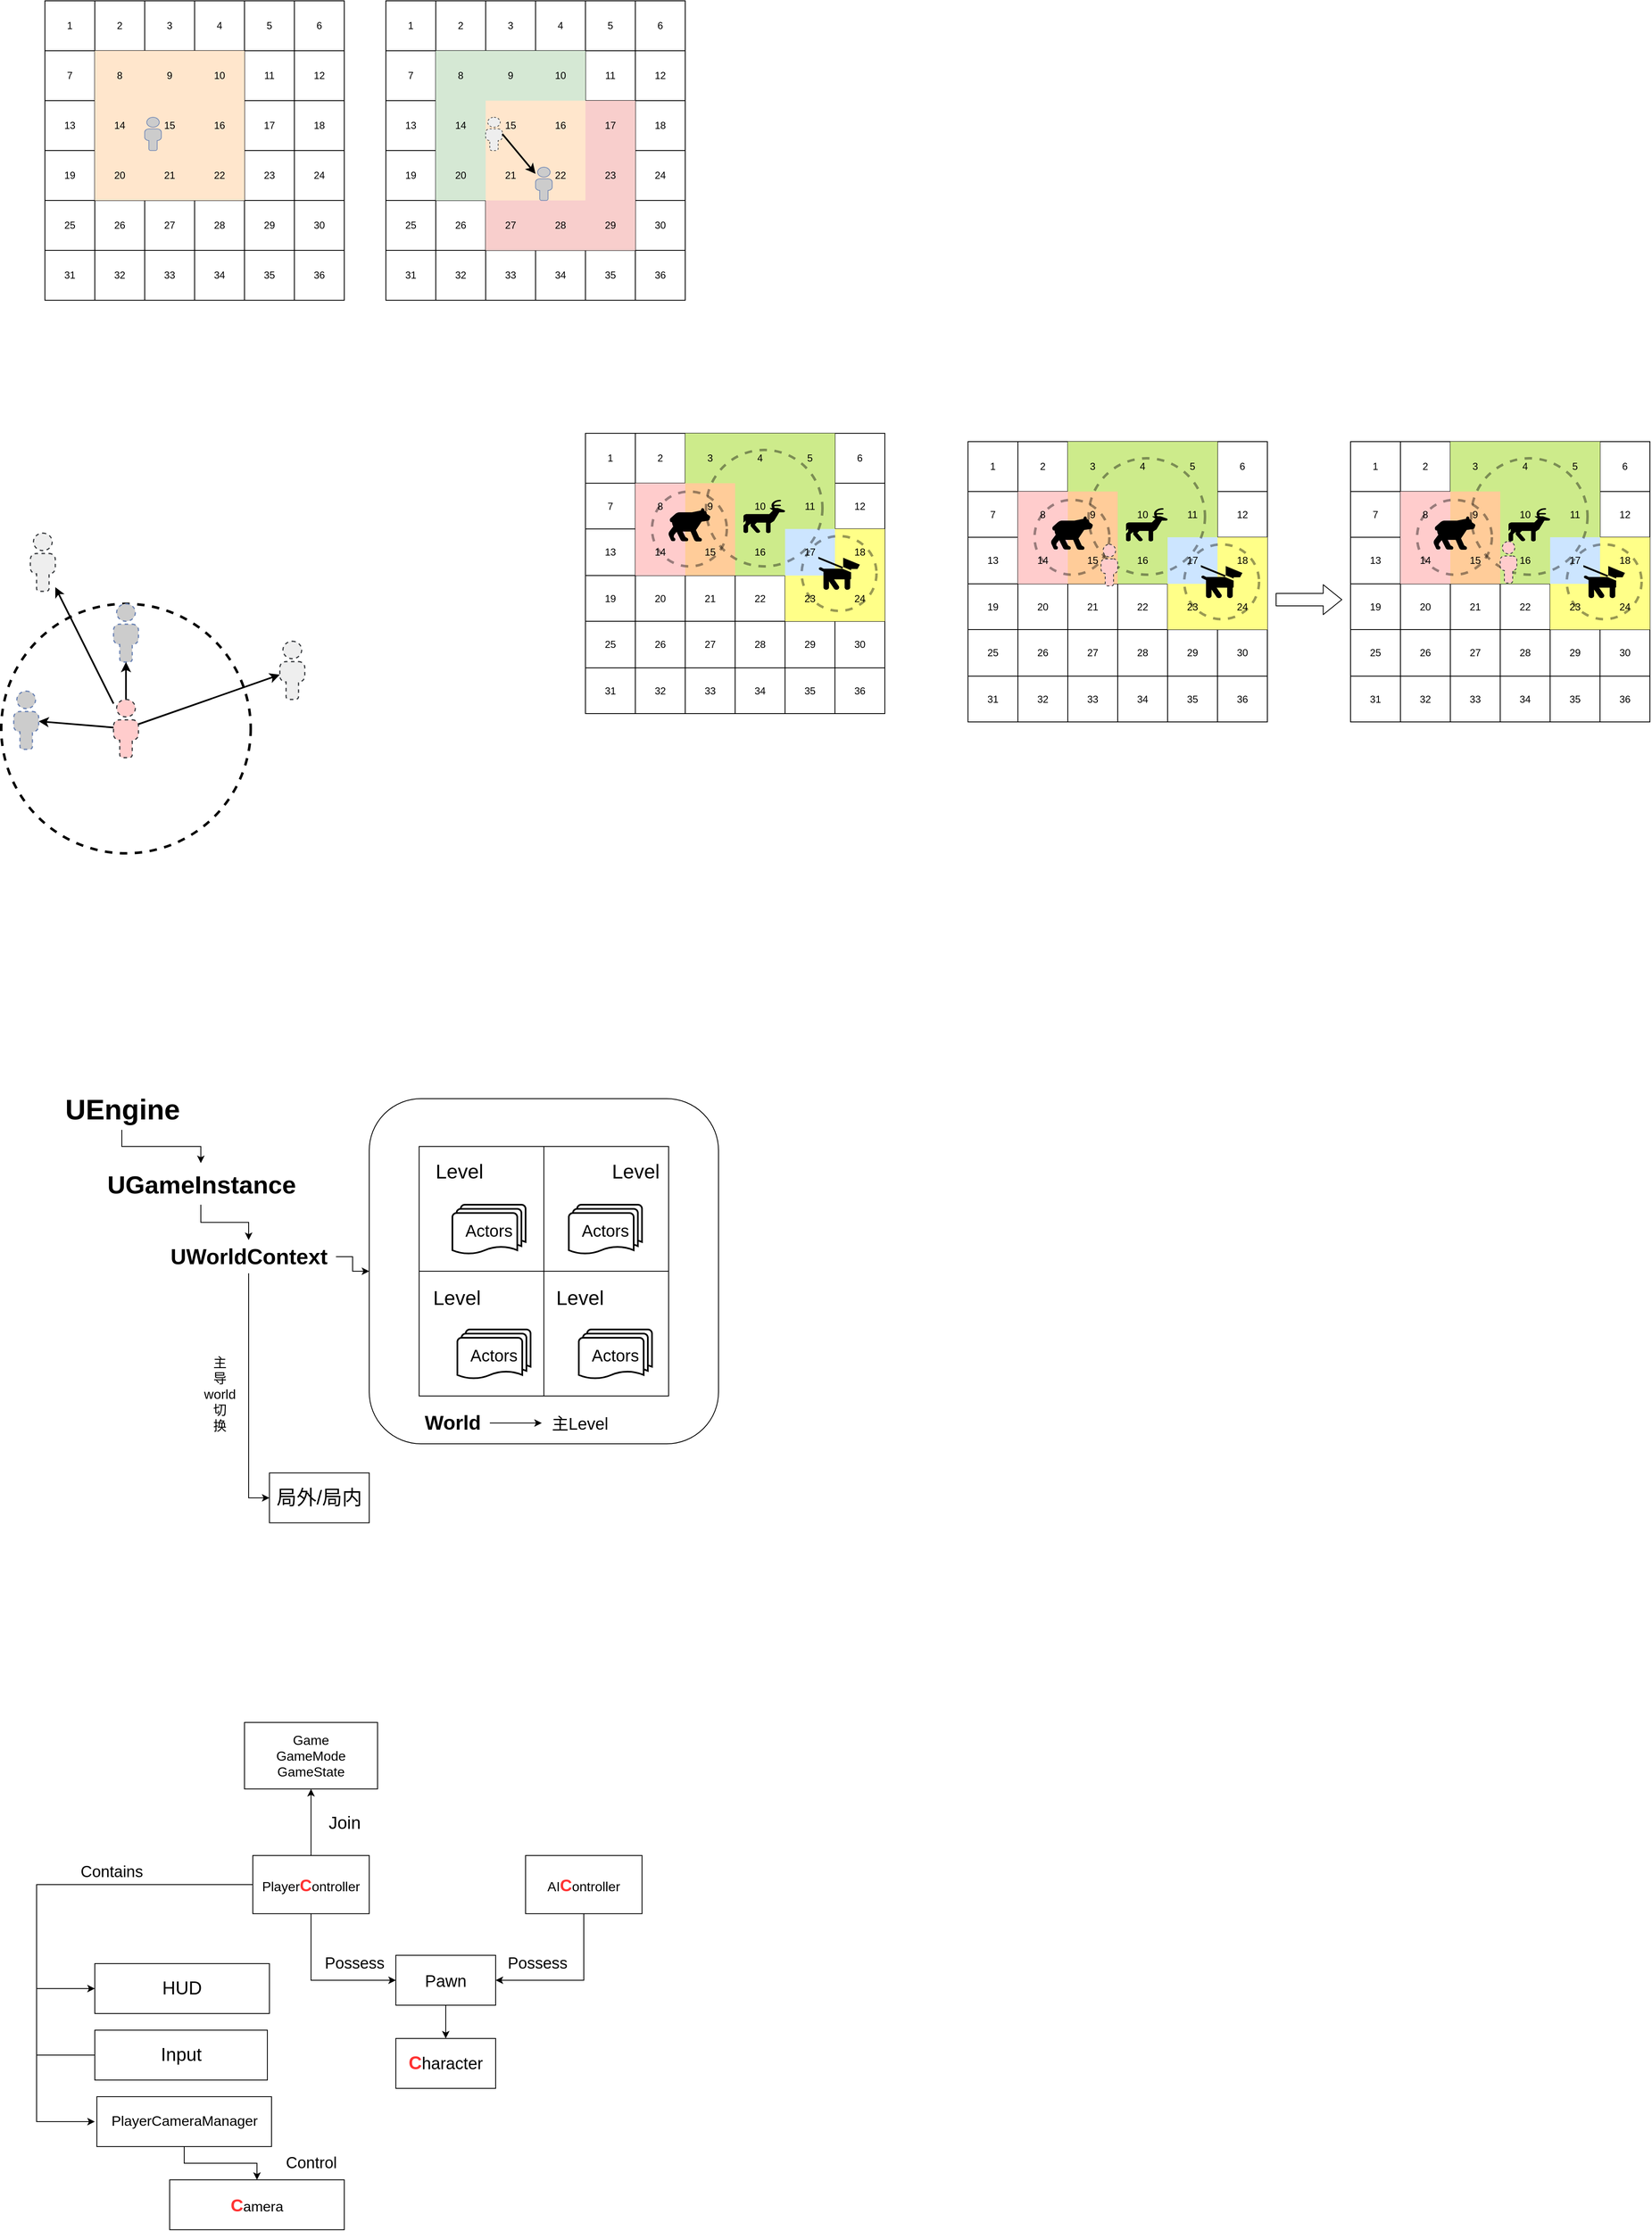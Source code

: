 <mxfile version="14.9.0" type="github">
  <diagram id="pIhVvaM4Op8eLOihLB3h" name="第 1 页">
    <mxGraphModel dx="1247" dy="670" grid="1" gridSize="10" guides="1" tooltips="1" connect="1" arrows="1" fold="1" page="1" pageScale="1" pageWidth="2339" pageHeight="3300" math="0" shadow="0">
      <root>
        <mxCell id="0" />
        <mxCell id="1" parent="0" />
        <mxCell id="miaj4zXdVuBx5uiMbY_F-8" value="" style="rounded=1;whiteSpace=wrap;html=1;movable=0;resizable=0;rotatable=0;deletable=0;editable=0;connectable=0;" parent="1" vertex="1">
          <mxGeometry x="480" y="1360" width="420" height="415" as="geometry" />
        </mxCell>
        <mxCell id="FWrRMuIiG-VBUuwi6HVb-102" value="" style="ellipse;whiteSpace=wrap;html=1;aspect=fixed;dashed=1;strokeWidth=3;" parent="1" vertex="1">
          <mxGeometry x="37.5" y="765" width="300" height="300" as="geometry" />
        </mxCell>
        <mxCell id="FWrRMuIiG-VBUuwi6HVb-1" value="" style="shape=table;startSize=0;container=1;collapsible=0;childLayout=tableLayout;" parent="1" vertex="1">
          <mxGeometry x="90" y="40" width="360" height="360" as="geometry" />
        </mxCell>
        <mxCell id="FWrRMuIiG-VBUuwi6HVb-2" value="" style="shape=tableRow;horizontal=0;startSize=0;swimlaneHead=0;swimlaneBody=0;top=0;left=0;bottom=0;right=0;collapsible=0;dropTarget=0;fillColor=none;points=[[0,0.5],[1,0.5]];portConstraint=eastwest;" parent="FWrRMuIiG-VBUuwi6HVb-1" vertex="1">
          <mxGeometry width="360" height="60" as="geometry" />
        </mxCell>
        <mxCell id="FWrRMuIiG-VBUuwi6HVb-3" value="1" style="shape=partialRectangle;html=1;whiteSpace=wrap;connectable=0;overflow=hidden;fillColor=none;top=0;left=0;bottom=0;right=0;pointerEvents=1;" parent="FWrRMuIiG-VBUuwi6HVb-2" vertex="1">
          <mxGeometry width="60" height="60" as="geometry">
            <mxRectangle width="60" height="60" as="alternateBounds" />
          </mxGeometry>
        </mxCell>
        <mxCell id="FWrRMuIiG-VBUuwi6HVb-4" value="2" style="shape=partialRectangle;html=1;whiteSpace=wrap;connectable=0;overflow=hidden;fillColor=none;top=0;left=0;bottom=0;right=0;pointerEvents=1;" parent="FWrRMuIiG-VBUuwi6HVb-2" vertex="1">
          <mxGeometry x="60" width="60" height="60" as="geometry">
            <mxRectangle width="60" height="60" as="alternateBounds" />
          </mxGeometry>
        </mxCell>
        <mxCell id="FWrRMuIiG-VBUuwi6HVb-5" value="3" style="shape=partialRectangle;html=1;whiteSpace=wrap;connectable=0;overflow=hidden;fillColor=none;top=0;left=0;bottom=0;right=0;pointerEvents=1;" parent="FWrRMuIiG-VBUuwi6HVb-2" vertex="1">
          <mxGeometry x="120" width="60" height="60" as="geometry">
            <mxRectangle width="60" height="60" as="alternateBounds" />
          </mxGeometry>
        </mxCell>
        <mxCell id="FWrRMuIiG-VBUuwi6HVb-6" value="4" style="shape=partialRectangle;html=1;whiteSpace=wrap;connectable=0;overflow=hidden;fillColor=none;top=0;left=0;bottom=0;right=0;pointerEvents=1;" parent="FWrRMuIiG-VBUuwi6HVb-2" vertex="1">
          <mxGeometry x="180" width="60" height="60" as="geometry">
            <mxRectangle width="60" height="60" as="alternateBounds" />
          </mxGeometry>
        </mxCell>
        <mxCell id="FWrRMuIiG-VBUuwi6HVb-7" value="5" style="shape=partialRectangle;html=1;whiteSpace=wrap;connectable=0;overflow=hidden;fillColor=none;top=0;left=0;bottom=0;right=0;pointerEvents=1;" parent="FWrRMuIiG-VBUuwi6HVb-2" vertex="1">
          <mxGeometry x="240" width="60" height="60" as="geometry">
            <mxRectangle width="60" height="60" as="alternateBounds" />
          </mxGeometry>
        </mxCell>
        <mxCell id="FWrRMuIiG-VBUuwi6HVb-8" value="6" style="shape=partialRectangle;html=1;whiteSpace=wrap;connectable=0;overflow=hidden;fillColor=none;top=0;left=0;bottom=0;right=0;pointerEvents=1;" parent="FWrRMuIiG-VBUuwi6HVb-2" vertex="1">
          <mxGeometry x="300" width="60" height="60" as="geometry">
            <mxRectangle width="60" height="60" as="alternateBounds" />
          </mxGeometry>
        </mxCell>
        <mxCell id="FWrRMuIiG-VBUuwi6HVb-9" value="" style="shape=tableRow;horizontal=0;startSize=0;swimlaneHead=0;swimlaneBody=0;top=0;left=0;bottom=0;right=0;collapsible=0;dropTarget=0;fillColor=none;points=[[0,0.5],[1,0.5]];portConstraint=eastwest;" parent="FWrRMuIiG-VBUuwi6HVb-1" vertex="1">
          <mxGeometry y="60" width="360" height="60" as="geometry" />
        </mxCell>
        <mxCell id="FWrRMuIiG-VBUuwi6HVb-10" value="7" style="shape=partialRectangle;html=1;whiteSpace=wrap;connectable=0;overflow=hidden;fillColor=none;top=0;left=0;bottom=0;right=0;pointerEvents=1;" parent="FWrRMuIiG-VBUuwi6HVb-9" vertex="1">
          <mxGeometry width="60" height="60" as="geometry">
            <mxRectangle width="60" height="60" as="alternateBounds" />
          </mxGeometry>
        </mxCell>
        <mxCell id="FWrRMuIiG-VBUuwi6HVb-11" value="8" style="shape=partialRectangle;html=1;whiteSpace=wrap;connectable=0;overflow=hidden;fillColor=#ffe6cc;top=0;left=0;bottom=0;right=0;pointerEvents=1;strokeColor=#d79b00;" parent="FWrRMuIiG-VBUuwi6HVb-9" vertex="1">
          <mxGeometry x="60" width="60" height="60" as="geometry">
            <mxRectangle width="60" height="60" as="alternateBounds" />
          </mxGeometry>
        </mxCell>
        <mxCell id="FWrRMuIiG-VBUuwi6HVb-12" value="9" style="shape=partialRectangle;html=1;whiteSpace=wrap;connectable=0;overflow=hidden;fillColor=#ffe6cc;top=0;left=0;bottom=0;right=0;pointerEvents=1;strokeColor=#d79b00;" parent="FWrRMuIiG-VBUuwi6HVb-9" vertex="1">
          <mxGeometry x="120" width="60" height="60" as="geometry">
            <mxRectangle width="60" height="60" as="alternateBounds" />
          </mxGeometry>
        </mxCell>
        <mxCell id="FWrRMuIiG-VBUuwi6HVb-13" value="10" style="shape=partialRectangle;html=1;whiteSpace=wrap;connectable=0;overflow=hidden;fillColor=#ffe6cc;top=0;left=0;bottom=0;right=0;pointerEvents=1;strokeColor=#d79b00;" parent="FWrRMuIiG-VBUuwi6HVb-9" vertex="1">
          <mxGeometry x="180" width="60" height="60" as="geometry">
            <mxRectangle width="60" height="60" as="alternateBounds" />
          </mxGeometry>
        </mxCell>
        <mxCell id="FWrRMuIiG-VBUuwi6HVb-14" value="11" style="shape=partialRectangle;html=1;whiteSpace=wrap;connectable=0;overflow=hidden;fillColor=none;top=0;left=0;bottom=0;right=0;pointerEvents=1;" parent="FWrRMuIiG-VBUuwi6HVb-9" vertex="1">
          <mxGeometry x="240" width="60" height="60" as="geometry">
            <mxRectangle width="60" height="60" as="alternateBounds" />
          </mxGeometry>
        </mxCell>
        <mxCell id="FWrRMuIiG-VBUuwi6HVb-15" value="12" style="shape=partialRectangle;html=1;whiteSpace=wrap;connectable=0;overflow=hidden;fillColor=none;top=0;left=0;bottom=0;right=0;pointerEvents=1;" parent="FWrRMuIiG-VBUuwi6HVb-9" vertex="1">
          <mxGeometry x="300" width="60" height="60" as="geometry">
            <mxRectangle width="60" height="60" as="alternateBounds" />
          </mxGeometry>
        </mxCell>
        <mxCell id="FWrRMuIiG-VBUuwi6HVb-16" value="" style="shape=tableRow;horizontal=0;startSize=0;swimlaneHead=0;swimlaneBody=0;top=0;left=0;bottom=0;right=0;collapsible=0;dropTarget=0;fillColor=none;points=[[0,0.5],[1,0.5]];portConstraint=eastwest;" parent="FWrRMuIiG-VBUuwi6HVb-1" vertex="1">
          <mxGeometry y="120" width="360" height="60" as="geometry" />
        </mxCell>
        <mxCell id="FWrRMuIiG-VBUuwi6HVb-17" value="13" style="shape=partialRectangle;html=1;whiteSpace=wrap;connectable=0;overflow=hidden;fillColor=none;top=0;left=0;bottom=0;right=0;pointerEvents=1;" parent="FWrRMuIiG-VBUuwi6HVb-16" vertex="1">
          <mxGeometry width="60" height="60" as="geometry">
            <mxRectangle width="60" height="60" as="alternateBounds" />
          </mxGeometry>
        </mxCell>
        <mxCell id="FWrRMuIiG-VBUuwi6HVb-18" value="14" style="shape=partialRectangle;html=1;whiteSpace=wrap;connectable=0;overflow=hidden;fillColor=#ffe6cc;top=0;left=0;bottom=0;right=0;pointerEvents=1;strokeColor=#d79b00;" parent="FWrRMuIiG-VBUuwi6HVb-16" vertex="1">
          <mxGeometry x="60" width="60" height="60" as="geometry">
            <mxRectangle width="60" height="60" as="alternateBounds" />
          </mxGeometry>
        </mxCell>
        <mxCell id="FWrRMuIiG-VBUuwi6HVb-19" value="15" style="shape=partialRectangle;html=1;whiteSpace=wrap;connectable=0;overflow=hidden;fillColor=#ffe6cc;top=0;left=0;bottom=0;right=0;pointerEvents=1;strokeColor=#d79b00;strokeWidth=3;" parent="FWrRMuIiG-VBUuwi6HVb-16" vertex="1">
          <mxGeometry x="120" width="60" height="60" as="geometry">
            <mxRectangle width="60" height="60" as="alternateBounds" />
          </mxGeometry>
        </mxCell>
        <mxCell id="FWrRMuIiG-VBUuwi6HVb-20" value="16" style="shape=partialRectangle;html=1;whiteSpace=wrap;connectable=0;overflow=hidden;fillColor=#ffe6cc;top=0;left=0;bottom=0;right=0;pointerEvents=1;strokeColor=#d79b00;" parent="FWrRMuIiG-VBUuwi6HVb-16" vertex="1">
          <mxGeometry x="180" width="60" height="60" as="geometry">
            <mxRectangle width="60" height="60" as="alternateBounds" />
          </mxGeometry>
        </mxCell>
        <mxCell id="FWrRMuIiG-VBUuwi6HVb-21" value="17" style="shape=partialRectangle;html=1;whiteSpace=wrap;connectable=0;overflow=hidden;fillColor=none;top=0;left=0;bottom=0;right=0;pointerEvents=1;" parent="FWrRMuIiG-VBUuwi6HVb-16" vertex="1">
          <mxGeometry x="240" width="60" height="60" as="geometry">
            <mxRectangle width="60" height="60" as="alternateBounds" />
          </mxGeometry>
        </mxCell>
        <mxCell id="FWrRMuIiG-VBUuwi6HVb-22" value="18" style="shape=partialRectangle;html=1;whiteSpace=wrap;connectable=0;overflow=hidden;fillColor=none;top=0;left=0;bottom=0;right=0;pointerEvents=1;" parent="FWrRMuIiG-VBUuwi6HVb-16" vertex="1">
          <mxGeometry x="300" width="60" height="60" as="geometry">
            <mxRectangle width="60" height="60" as="alternateBounds" />
          </mxGeometry>
        </mxCell>
        <mxCell id="FWrRMuIiG-VBUuwi6HVb-23" value="" style="shape=tableRow;horizontal=0;startSize=0;swimlaneHead=0;swimlaneBody=0;top=0;left=0;bottom=0;right=0;collapsible=0;dropTarget=0;fillColor=none;points=[[0,0.5],[1,0.5]];portConstraint=eastwest;" parent="FWrRMuIiG-VBUuwi6HVb-1" vertex="1">
          <mxGeometry y="180" width="360" height="60" as="geometry" />
        </mxCell>
        <mxCell id="FWrRMuIiG-VBUuwi6HVb-24" value="19" style="shape=partialRectangle;html=1;whiteSpace=wrap;connectable=0;overflow=hidden;fillColor=none;top=0;left=0;bottom=0;right=0;pointerEvents=1;" parent="FWrRMuIiG-VBUuwi6HVb-23" vertex="1">
          <mxGeometry width="60" height="60" as="geometry">
            <mxRectangle width="60" height="60" as="alternateBounds" />
          </mxGeometry>
        </mxCell>
        <mxCell id="FWrRMuIiG-VBUuwi6HVb-25" value="20" style="shape=partialRectangle;html=1;whiteSpace=wrap;connectable=0;overflow=hidden;fillColor=#ffe6cc;top=0;left=0;bottom=0;right=0;pointerEvents=1;strokeColor=#d79b00;" parent="FWrRMuIiG-VBUuwi6HVb-23" vertex="1">
          <mxGeometry x="60" width="60" height="60" as="geometry">
            <mxRectangle width="60" height="60" as="alternateBounds" />
          </mxGeometry>
        </mxCell>
        <mxCell id="FWrRMuIiG-VBUuwi6HVb-26" value="21" style="shape=partialRectangle;html=1;whiteSpace=wrap;connectable=0;overflow=hidden;fillColor=#ffe6cc;top=0;left=0;bottom=0;right=0;pointerEvents=1;strokeColor=#d79b00;" parent="FWrRMuIiG-VBUuwi6HVb-23" vertex="1">
          <mxGeometry x="120" width="60" height="60" as="geometry">
            <mxRectangle width="60" height="60" as="alternateBounds" />
          </mxGeometry>
        </mxCell>
        <mxCell id="FWrRMuIiG-VBUuwi6HVb-27" value="22" style="shape=partialRectangle;html=1;whiteSpace=wrap;connectable=0;overflow=hidden;fillColor=#ffe6cc;top=0;left=0;bottom=0;right=0;pointerEvents=1;strokeColor=#d79b00;" parent="FWrRMuIiG-VBUuwi6HVb-23" vertex="1">
          <mxGeometry x="180" width="60" height="60" as="geometry">
            <mxRectangle width="60" height="60" as="alternateBounds" />
          </mxGeometry>
        </mxCell>
        <mxCell id="FWrRMuIiG-VBUuwi6HVb-28" value="23" style="shape=partialRectangle;html=1;whiteSpace=wrap;connectable=0;overflow=hidden;fillColor=none;top=0;left=0;bottom=0;right=0;pointerEvents=1;" parent="FWrRMuIiG-VBUuwi6HVb-23" vertex="1">
          <mxGeometry x="240" width="60" height="60" as="geometry">
            <mxRectangle width="60" height="60" as="alternateBounds" />
          </mxGeometry>
        </mxCell>
        <mxCell id="FWrRMuIiG-VBUuwi6HVb-29" value="24" style="shape=partialRectangle;html=1;whiteSpace=wrap;connectable=0;overflow=hidden;fillColor=none;top=0;left=0;bottom=0;right=0;pointerEvents=1;" parent="FWrRMuIiG-VBUuwi6HVb-23" vertex="1">
          <mxGeometry x="300" width="60" height="60" as="geometry">
            <mxRectangle width="60" height="60" as="alternateBounds" />
          </mxGeometry>
        </mxCell>
        <mxCell id="FWrRMuIiG-VBUuwi6HVb-30" value="" style="shape=tableRow;horizontal=0;startSize=0;swimlaneHead=0;swimlaneBody=0;top=0;left=0;bottom=0;right=0;collapsible=0;dropTarget=0;fillColor=none;points=[[0,0.5],[1,0.5]];portConstraint=eastwest;" parent="FWrRMuIiG-VBUuwi6HVb-1" vertex="1">
          <mxGeometry y="240" width="360" height="60" as="geometry" />
        </mxCell>
        <mxCell id="FWrRMuIiG-VBUuwi6HVb-31" value="25" style="shape=partialRectangle;html=1;whiteSpace=wrap;connectable=0;overflow=hidden;fillColor=none;top=0;left=0;bottom=0;right=0;pointerEvents=1;" parent="FWrRMuIiG-VBUuwi6HVb-30" vertex="1">
          <mxGeometry width="60" height="60" as="geometry">
            <mxRectangle width="60" height="60" as="alternateBounds" />
          </mxGeometry>
        </mxCell>
        <mxCell id="FWrRMuIiG-VBUuwi6HVb-32" value="26" style="shape=partialRectangle;html=1;whiteSpace=wrap;connectable=0;overflow=hidden;fillColor=none;top=0;left=0;bottom=0;right=0;pointerEvents=1;" parent="FWrRMuIiG-VBUuwi6HVb-30" vertex="1">
          <mxGeometry x="60" width="60" height="60" as="geometry">
            <mxRectangle width="60" height="60" as="alternateBounds" />
          </mxGeometry>
        </mxCell>
        <mxCell id="FWrRMuIiG-VBUuwi6HVb-33" value="27" style="shape=partialRectangle;html=1;whiteSpace=wrap;connectable=0;overflow=hidden;fillColor=none;top=0;left=0;bottom=0;right=0;pointerEvents=1;" parent="FWrRMuIiG-VBUuwi6HVb-30" vertex="1">
          <mxGeometry x="120" width="60" height="60" as="geometry">
            <mxRectangle width="60" height="60" as="alternateBounds" />
          </mxGeometry>
        </mxCell>
        <mxCell id="FWrRMuIiG-VBUuwi6HVb-34" value="28" style="shape=partialRectangle;html=1;whiteSpace=wrap;connectable=0;overflow=hidden;fillColor=none;top=0;left=0;bottom=0;right=0;pointerEvents=1;" parent="FWrRMuIiG-VBUuwi6HVb-30" vertex="1">
          <mxGeometry x="180" width="60" height="60" as="geometry">
            <mxRectangle width="60" height="60" as="alternateBounds" />
          </mxGeometry>
        </mxCell>
        <mxCell id="FWrRMuIiG-VBUuwi6HVb-35" value="29" style="shape=partialRectangle;html=1;whiteSpace=wrap;connectable=0;overflow=hidden;fillColor=none;top=0;left=0;bottom=0;right=0;pointerEvents=1;" parent="FWrRMuIiG-VBUuwi6HVb-30" vertex="1">
          <mxGeometry x="240" width="60" height="60" as="geometry">
            <mxRectangle width="60" height="60" as="alternateBounds" />
          </mxGeometry>
        </mxCell>
        <mxCell id="FWrRMuIiG-VBUuwi6HVb-36" value="30" style="shape=partialRectangle;html=1;whiteSpace=wrap;connectable=0;overflow=hidden;fillColor=none;top=0;left=0;bottom=0;right=0;pointerEvents=1;" parent="FWrRMuIiG-VBUuwi6HVb-30" vertex="1">
          <mxGeometry x="300" width="60" height="60" as="geometry">
            <mxRectangle width="60" height="60" as="alternateBounds" />
          </mxGeometry>
        </mxCell>
        <mxCell id="FWrRMuIiG-VBUuwi6HVb-37" value="" style="shape=tableRow;horizontal=0;startSize=0;swimlaneHead=0;swimlaneBody=0;top=0;left=0;bottom=0;right=0;collapsible=0;dropTarget=0;fillColor=none;points=[[0,0.5],[1,0.5]];portConstraint=eastwest;" parent="FWrRMuIiG-VBUuwi6HVb-1" vertex="1">
          <mxGeometry y="300" width="360" height="60" as="geometry" />
        </mxCell>
        <mxCell id="FWrRMuIiG-VBUuwi6HVb-38" value="31" style="shape=partialRectangle;html=1;whiteSpace=wrap;connectable=0;overflow=hidden;fillColor=none;top=0;left=0;bottom=0;right=0;pointerEvents=1;" parent="FWrRMuIiG-VBUuwi6HVb-37" vertex="1">
          <mxGeometry width="60" height="60" as="geometry">
            <mxRectangle width="60" height="60" as="alternateBounds" />
          </mxGeometry>
        </mxCell>
        <mxCell id="FWrRMuIiG-VBUuwi6HVb-39" value="32" style="shape=partialRectangle;html=1;whiteSpace=wrap;connectable=0;overflow=hidden;fillColor=none;top=0;left=0;bottom=0;right=0;pointerEvents=1;" parent="FWrRMuIiG-VBUuwi6HVb-37" vertex="1">
          <mxGeometry x="60" width="60" height="60" as="geometry">
            <mxRectangle width="60" height="60" as="alternateBounds" />
          </mxGeometry>
        </mxCell>
        <mxCell id="FWrRMuIiG-VBUuwi6HVb-40" value="33" style="shape=partialRectangle;html=1;whiteSpace=wrap;connectable=0;overflow=hidden;fillColor=none;top=0;left=0;bottom=0;right=0;pointerEvents=1;" parent="FWrRMuIiG-VBUuwi6HVb-37" vertex="1">
          <mxGeometry x="120" width="60" height="60" as="geometry">
            <mxRectangle width="60" height="60" as="alternateBounds" />
          </mxGeometry>
        </mxCell>
        <mxCell id="FWrRMuIiG-VBUuwi6HVb-41" value="34" style="shape=partialRectangle;html=1;whiteSpace=wrap;connectable=0;overflow=hidden;fillColor=none;top=0;left=0;bottom=0;right=0;pointerEvents=1;" parent="FWrRMuIiG-VBUuwi6HVb-37" vertex="1">
          <mxGeometry x="180" width="60" height="60" as="geometry">
            <mxRectangle width="60" height="60" as="alternateBounds" />
          </mxGeometry>
        </mxCell>
        <mxCell id="FWrRMuIiG-VBUuwi6HVb-42" value="35" style="shape=partialRectangle;html=1;whiteSpace=wrap;connectable=0;overflow=hidden;fillColor=none;top=0;left=0;bottom=0;right=0;pointerEvents=1;" parent="FWrRMuIiG-VBUuwi6HVb-37" vertex="1">
          <mxGeometry x="240" width="60" height="60" as="geometry">
            <mxRectangle width="60" height="60" as="alternateBounds" />
          </mxGeometry>
        </mxCell>
        <mxCell id="FWrRMuIiG-VBUuwi6HVb-43" value="36" style="shape=partialRectangle;html=1;whiteSpace=wrap;connectable=0;overflow=hidden;fillColor=none;top=0;left=0;bottom=0;right=0;pointerEvents=1;" parent="FWrRMuIiG-VBUuwi6HVb-37" vertex="1">
          <mxGeometry x="300" width="60" height="60" as="geometry">
            <mxRectangle width="60" height="60" as="alternateBounds" />
          </mxGeometry>
        </mxCell>
        <mxCell id="FWrRMuIiG-VBUuwi6HVb-47" value="" style="fontColor=#0066CC;verticalAlign=top;verticalLabelPosition=bottom;labelPosition=center;align=center;html=1;outlineConnect=0;fillColor=#CCCCCC;strokeColor=#6881B3;gradientColor=none;gradientDirection=north;strokeWidth=2;shape=mxgraph.networks.user_male;" parent="1" vertex="1">
          <mxGeometry x="210" y="180" width="20" height="40" as="geometry" />
        </mxCell>
        <mxCell id="FWrRMuIiG-VBUuwi6HVb-48" value="" style="shape=table;startSize=0;container=1;collapsible=0;childLayout=tableLayout;" parent="1" vertex="1">
          <mxGeometry x="500" y="40" width="360" height="360" as="geometry" />
        </mxCell>
        <mxCell id="FWrRMuIiG-VBUuwi6HVb-49" value="" style="shape=tableRow;horizontal=0;startSize=0;swimlaneHead=0;swimlaneBody=0;top=0;left=0;bottom=0;right=0;collapsible=0;dropTarget=0;fillColor=none;points=[[0,0.5],[1,0.5]];portConstraint=eastwest;" parent="FWrRMuIiG-VBUuwi6HVb-48" vertex="1">
          <mxGeometry width="360" height="60" as="geometry" />
        </mxCell>
        <mxCell id="FWrRMuIiG-VBUuwi6HVb-50" value="1" style="shape=partialRectangle;html=1;whiteSpace=wrap;connectable=0;overflow=hidden;fillColor=none;top=0;left=0;bottom=0;right=0;pointerEvents=1;" parent="FWrRMuIiG-VBUuwi6HVb-49" vertex="1">
          <mxGeometry width="60" height="60" as="geometry">
            <mxRectangle width="60" height="60" as="alternateBounds" />
          </mxGeometry>
        </mxCell>
        <mxCell id="FWrRMuIiG-VBUuwi6HVb-51" value="2" style="shape=partialRectangle;html=1;whiteSpace=wrap;connectable=0;overflow=hidden;fillColor=none;top=0;left=0;bottom=0;right=0;pointerEvents=1;" parent="FWrRMuIiG-VBUuwi6HVb-49" vertex="1">
          <mxGeometry x="60" width="60" height="60" as="geometry">
            <mxRectangle width="60" height="60" as="alternateBounds" />
          </mxGeometry>
        </mxCell>
        <mxCell id="FWrRMuIiG-VBUuwi6HVb-52" value="3" style="shape=partialRectangle;html=1;whiteSpace=wrap;connectable=0;overflow=hidden;fillColor=none;top=0;left=0;bottom=0;right=0;pointerEvents=1;" parent="FWrRMuIiG-VBUuwi6HVb-49" vertex="1">
          <mxGeometry x="120" width="60" height="60" as="geometry">
            <mxRectangle width="60" height="60" as="alternateBounds" />
          </mxGeometry>
        </mxCell>
        <mxCell id="FWrRMuIiG-VBUuwi6HVb-53" value="4" style="shape=partialRectangle;html=1;whiteSpace=wrap;connectable=0;overflow=hidden;fillColor=none;top=0;left=0;bottom=0;right=0;pointerEvents=1;" parent="FWrRMuIiG-VBUuwi6HVb-49" vertex="1">
          <mxGeometry x="180" width="60" height="60" as="geometry">
            <mxRectangle width="60" height="60" as="alternateBounds" />
          </mxGeometry>
        </mxCell>
        <mxCell id="FWrRMuIiG-VBUuwi6HVb-54" value="5" style="shape=partialRectangle;html=1;whiteSpace=wrap;connectable=0;overflow=hidden;fillColor=none;top=0;left=0;bottom=0;right=0;pointerEvents=1;" parent="FWrRMuIiG-VBUuwi6HVb-49" vertex="1">
          <mxGeometry x="240" width="60" height="60" as="geometry">
            <mxRectangle width="60" height="60" as="alternateBounds" />
          </mxGeometry>
        </mxCell>
        <mxCell id="FWrRMuIiG-VBUuwi6HVb-55" value="6" style="shape=partialRectangle;html=1;whiteSpace=wrap;connectable=0;overflow=hidden;fillColor=none;top=0;left=0;bottom=0;right=0;pointerEvents=1;" parent="FWrRMuIiG-VBUuwi6HVb-49" vertex="1">
          <mxGeometry x="300" width="60" height="60" as="geometry">
            <mxRectangle width="60" height="60" as="alternateBounds" />
          </mxGeometry>
        </mxCell>
        <mxCell id="FWrRMuIiG-VBUuwi6HVb-56" value="" style="shape=tableRow;horizontal=0;startSize=0;swimlaneHead=0;swimlaneBody=0;top=0;left=0;bottom=0;right=0;collapsible=0;dropTarget=0;fillColor=none;points=[[0,0.5],[1,0.5]];portConstraint=eastwest;" parent="FWrRMuIiG-VBUuwi6HVb-48" vertex="1">
          <mxGeometry y="60" width="360" height="60" as="geometry" />
        </mxCell>
        <mxCell id="FWrRMuIiG-VBUuwi6HVb-57" value="7" style="shape=partialRectangle;html=1;whiteSpace=wrap;connectable=0;overflow=hidden;fillColor=none;top=0;left=0;bottom=0;right=0;pointerEvents=1;" parent="FWrRMuIiG-VBUuwi6HVb-56" vertex="1">
          <mxGeometry width="60" height="60" as="geometry">
            <mxRectangle width="60" height="60" as="alternateBounds" />
          </mxGeometry>
        </mxCell>
        <mxCell id="FWrRMuIiG-VBUuwi6HVb-58" value="8" style="shape=partialRectangle;html=1;whiteSpace=wrap;connectable=0;overflow=hidden;fillColor=#d5e8d4;top=0;left=0;bottom=0;right=0;pointerEvents=1;strokeColor=#82b366;" parent="FWrRMuIiG-VBUuwi6HVb-56" vertex="1">
          <mxGeometry x="60" width="60" height="60" as="geometry">
            <mxRectangle width="60" height="60" as="alternateBounds" />
          </mxGeometry>
        </mxCell>
        <mxCell id="FWrRMuIiG-VBUuwi6HVb-59" value="9" style="shape=partialRectangle;html=1;whiteSpace=wrap;connectable=0;overflow=hidden;fillColor=#d5e8d4;top=0;left=0;bottom=0;right=0;pointerEvents=1;strokeColor=#82b366;" parent="FWrRMuIiG-VBUuwi6HVb-56" vertex="1">
          <mxGeometry x="120" width="60" height="60" as="geometry">
            <mxRectangle width="60" height="60" as="alternateBounds" />
          </mxGeometry>
        </mxCell>
        <mxCell id="FWrRMuIiG-VBUuwi6HVb-60" value="10" style="shape=partialRectangle;html=1;whiteSpace=wrap;connectable=0;overflow=hidden;fillColor=#d5e8d4;top=0;left=0;bottom=0;right=0;pointerEvents=1;strokeColor=#82b366;" parent="FWrRMuIiG-VBUuwi6HVb-56" vertex="1">
          <mxGeometry x="180" width="60" height="60" as="geometry">
            <mxRectangle width="60" height="60" as="alternateBounds" />
          </mxGeometry>
        </mxCell>
        <mxCell id="FWrRMuIiG-VBUuwi6HVb-61" value="11" style="shape=partialRectangle;html=1;whiteSpace=wrap;connectable=0;overflow=hidden;fillColor=none;top=0;left=0;bottom=0;right=0;pointerEvents=1;" parent="FWrRMuIiG-VBUuwi6HVb-56" vertex="1">
          <mxGeometry x="240" width="60" height="60" as="geometry">
            <mxRectangle width="60" height="60" as="alternateBounds" />
          </mxGeometry>
        </mxCell>
        <mxCell id="FWrRMuIiG-VBUuwi6HVb-62" value="12" style="shape=partialRectangle;html=1;whiteSpace=wrap;connectable=0;overflow=hidden;fillColor=none;top=0;left=0;bottom=0;right=0;pointerEvents=1;" parent="FWrRMuIiG-VBUuwi6HVb-56" vertex="1">
          <mxGeometry x="300" width="60" height="60" as="geometry">
            <mxRectangle width="60" height="60" as="alternateBounds" />
          </mxGeometry>
        </mxCell>
        <mxCell id="FWrRMuIiG-VBUuwi6HVb-63" value="" style="shape=tableRow;horizontal=0;startSize=0;swimlaneHead=0;swimlaneBody=0;top=0;left=0;bottom=0;right=0;collapsible=0;dropTarget=0;fillColor=none;points=[[0,0.5],[1,0.5]];portConstraint=eastwest;" parent="FWrRMuIiG-VBUuwi6HVb-48" vertex="1">
          <mxGeometry y="120" width="360" height="60" as="geometry" />
        </mxCell>
        <mxCell id="FWrRMuIiG-VBUuwi6HVb-64" value="13" style="shape=partialRectangle;html=1;whiteSpace=wrap;connectable=0;overflow=hidden;fillColor=none;top=0;left=0;bottom=0;right=0;pointerEvents=1;" parent="FWrRMuIiG-VBUuwi6HVb-63" vertex="1">
          <mxGeometry width="60" height="60" as="geometry">
            <mxRectangle width="60" height="60" as="alternateBounds" />
          </mxGeometry>
        </mxCell>
        <mxCell id="FWrRMuIiG-VBUuwi6HVb-65" value="14" style="shape=partialRectangle;html=1;whiteSpace=wrap;connectable=0;overflow=hidden;fillColor=#d5e8d4;top=0;left=0;bottom=0;right=0;pointerEvents=1;strokeColor=#82b366;" parent="FWrRMuIiG-VBUuwi6HVb-63" vertex="1">
          <mxGeometry x="60" width="60" height="60" as="geometry">
            <mxRectangle width="60" height="60" as="alternateBounds" />
          </mxGeometry>
        </mxCell>
        <mxCell id="FWrRMuIiG-VBUuwi6HVb-66" value="15" style="shape=partialRectangle;html=1;whiteSpace=wrap;connectable=0;overflow=hidden;fillColor=#ffe6cc;top=0;left=0;bottom=0;right=0;pointerEvents=1;strokeColor=#d79b00;" parent="FWrRMuIiG-VBUuwi6HVb-63" vertex="1">
          <mxGeometry x="120" width="60" height="60" as="geometry">
            <mxRectangle width="60" height="60" as="alternateBounds" />
          </mxGeometry>
        </mxCell>
        <mxCell id="FWrRMuIiG-VBUuwi6HVb-67" value="16" style="shape=partialRectangle;html=1;whiteSpace=wrap;connectable=0;overflow=hidden;fillColor=#ffe6cc;top=0;left=0;bottom=0;right=0;pointerEvents=1;strokeColor=#d79b00;" parent="FWrRMuIiG-VBUuwi6HVb-63" vertex="1">
          <mxGeometry x="180" width="60" height="60" as="geometry">
            <mxRectangle width="60" height="60" as="alternateBounds" />
          </mxGeometry>
        </mxCell>
        <mxCell id="FWrRMuIiG-VBUuwi6HVb-68" value="17" style="shape=partialRectangle;html=1;whiteSpace=wrap;connectable=0;overflow=hidden;fillColor=#f8cecc;top=0;left=0;bottom=0;right=0;pointerEvents=1;strokeColor=#b85450;" parent="FWrRMuIiG-VBUuwi6HVb-63" vertex="1">
          <mxGeometry x="240" width="60" height="60" as="geometry">
            <mxRectangle width="60" height="60" as="alternateBounds" />
          </mxGeometry>
        </mxCell>
        <mxCell id="FWrRMuIiG-VBUuwi6HVb-69" value="18" style="shape=partialRectangle;html=1;whiteSpace=wrap;connectable=0;overflow=hidden;fillColor=none;top=0;left=0;bottom=0;right=0;pointerEvents=1;" parent="FWrRMuIiG-VBUuwi6HVb-63" vertex="1">
          <mxGeometry x="300" width="60" height="60" as="geometry">
            <mxRectangle width="60" height="60" as="alternateBounds" />
          </mxGeometry>
        </mxCell>
        <mxCell id="FWrRMuIiG-VBUuwi6HVb-70" value="" style="shape=tableRow;horizontal=0;startSize=0;swimlaneHead=0;swimlaneBody=0;top=0;left=0;bottom=0;right=0;collapsible=0;dropTarget=0;fillColor=none;points=[[0,0.5],[1,0.5]];portConstraint=eastwest;" parent="FWrRMuIiG-VBUuwi6HVb-48" vertex="1">
          <mxGeometry y="180" width="360" height="60" as="geometry" />
        </mxCell>
        <mxCell id="FWrRMuIiG-VBUuwi6HVb-71" value="19" style="shape=partialRectangle;html=1;whiteSpace=wrap;connectable=0;overflow=hidden;fillColor=none;top=0;left=0;bottom=0;right=0;pointerEvents=1;" parent="FWrRMuIiG-VBUuwi6HVb-70" vertex="1">
          <mxGeometry width="60" height="60" as="geometry">
            <mxRectangle width="60" height="60" as="alternateBounds" />
          </mxGeometry>
        </mxCell>
        <mxCell id="FWrRMuIiG-VBUuwi6HVb-72" value="20" style="shape=partialRectangle;html=1;whiteSpace=wrap;connectable=0;overflow=hidden;fillColor=#d5e8d4;top=0;left=0;bottom=0;right=0;pointerEvents=1;strokeColor=#82b366;" parent="FWrRMuIiG-VBUuwi6HVb-70" vertex="1">
          <mxGeometry x="60" width="60" height="60" as="geometry">
            <mxRectangle width="60" height="60" as="alternateBounds" />
          </mxGeometry>
        </mxCell>
        <mxCell id="FWrRMuIiG-VBUuwi6HVb-73" value="21" style="shape=partialRectangle;html=1;whiteSpace=wrap;connectable=0;overflow=hidden;fillColor=#ffe6cc;top=0;left=0;bottom=0;right=0;pointerEvents=1;strokeColor=#d79b00;" parent="FWrRMuIiG-VBUuwi6HVb-70" vertex="1">
          <mxGeometry x="120" width="60" height="60" as="geometry">
            <mxRectangle width="60" height="60" as="alternateBounds" />
          </mxGeometry>
        </mxCell>
        <mxCell id="FWrRMuIiG-VBUuwi6HVb-74" value="22" style="shape=partialRectangle;html=1;whiteSpace=wrap;connectable=0;overflow=hidden;fillColor=#ffe6cc;top=0;left=0;bottom=0;right=0;pointerEvents=1;strokeColor=#d79b00;" parent="FWrRMuIiG-VBUuwi6HVb-70" vertex="1">
          <mxGeometry x="180" width="60" height="60" as="geometry">
            <mxRectangle width="60" height="60" as="alternateBounds" />
          </mxGeometry>
        </mxCell>
        <mxCell id="FWrRMuIiG-VBUuwi6HVb-75" value="23" style="shape=partialRectangle;html=1;whiteSpace=wrap;connectable=0;overflow=hidden;fillColor=#f8cecc;top=0;left=0;bottom=0;right=0;pointerEvents=1;strokeColor=#b85450;" parent="FWrRMuIiG-VBUuwi6HVb-70" vertex="1">
          <mxGeometry x="240" width="60" height="60" as="geometry">
            <mxRectangle width="60" height="60" as="alternateBounds" />
          </mxGeometry>
        </mxCell>
        <mxCell id="FWrRMuIiG-VBUuwi6HVb-76" value="24" style="shape=partialRectangle;html=1;whiteSpace=wrap;connectable=0;overflow=hidden;fillColor=none;top=0;left=0;bottom=0;right=0;pointerEvents=1;" parent="FWrRMuIiG-VBUuwi6HVb-70" vertex="1">
          <mxGeometry x="300" width="60" height="60" as="geometry">
            <mxRectangle width="60" height="60" as="alternateBounds" />
          </mxGeometry>
        </mxCell>
        <mxCell id="FWrRMuIiG-VBUuwi6HVb-77" value="" style="shape=tableRow;horizontal=0;startSize=0;swimlaneHead=0;swimlaneBody=0;top=0;left=0;bottom=0;right=0;collapsible=0;dropTarget=0;fillColor=none;points=[[0,0.5],[1,0.5]];portConstraint=eastwest;" parent="FWrRMuIiG-VBUuwi6HVb-48" vertex="1">
          <mxGeometry y="240" width="360" height="60" as="geometry" />
        </mxCell>
        <mxCell id="FWrRMuIiG-VBUuwi6HVb-78" value="25" style="shape=partialRectangle;html=1;whiteSpace=wrap;connectable=0;overflow=hidden;fillColor=none;top=0;left=0;bottom=0;right=0;pointerEvents=1;" parent="FWrRMuIiG-VBUuwi6HVb-77" vertex="1">
          <mxGeometry width="60" height="60" as="geometry">
            <mxRectangle width="60" height="60" as="alternateBounds" />
          </mxGeometry>
        </mxCell>
        <mxCell id="FWrRMuIiG-VBUuwi6HVb-79" value="26" style="shape=partialRectangle;html=1;whiteSpace=wrap;connectable=0;overflow=hidden;fillColor=none;top=0;left=0;bottom=0;right=0;pointerEvents=1;" parent="FWrRMuIiG-VBUuwi6HVb-77" vertex="1">
          <mxGeometry x="60" width="60" height="60" as="geometry">
            <mxRectangle width="60" height="60" as="alternateBounds" />
          </mxGeometry>
        </mxCell>
        <mxCell id="FWrRMuIiG-VBUuwi6HVb-80" value="27" style="shape=partialRectangle;html=1;whiteSpace=wrap;connectable=0;overflow=hidden;fillColor=#f8cecc;top=0;left=0;bottom=0;right=0;pointerEvents=1;strokeColor=#b85450;" parent="FWrRMuIiG-VBUuwi6HVb-77" vertex="1">
          <mxGeometry x="120" width="60" height="60" as="geometry">
            <mxRectangle width="60" height="60" as="alternateBounds" />
          </mxGeometry>
        </mxCell>
        <mxCell id="FWrRMuIiG-VBUuwi6HVb-81" value="28" style="shape=partialRectangle;html=1;whiteSpace=wrap;connectable=0;overflow=hidden;fillColor=#f8cecc;top=0;left=0;bottom=0;right=0;pointerEvents=1;strokeColor=#b85450;" parent="FWrRMuIiG-VBUuwi6HVb-77" vertex="1">
          <mxGeometry x="180" width="60" height="60" as="geometry">
            <mxRectangle width="60" height="60" as="alternateBounds" />
          </mxGeometry>
        </mxCell>
        <mxCell id="FWrRMuIiG-VBUuwi6HVb-82" value="29" style="shape=partialRectangle;html=1;whiteSpace=wrap;connectable=0;overflow=hidden;fillColor=#f8cecc;top=0;left=0;bottom=0;right=0;pointerEvents=1;strokeColor=#b85450;" parent="FWrRMuIiG-VBUuwi6HVb-77" vertex="1">
          <mxGeometry x="240" width="60" height="60" as="geometry">
            <mxRectangle width="60" height="60" as="alternateBounds" />
          </mxGeometry>
        </mxCell>
        <mxCell id="FWrRMuIiG-VBUuwi6HVb-83" value="30" style="shape=partialRectangle;html=1;whiteSpace=wrap;connectable=0;overflow=hidden;fillColor=none;top=0;left=0;bottom=0;right=0;pointerEvents=1;" parent="FWrRMuIiG-VBUuwi6HVb-77" vertex="1">
          <mxGeometry x="300" width="60" height="60" as="geometry">
            <mxRectangle width="60" height="60" as="alternateBounds" />
          </mxGeometry>
        </mxCell>
        <mxCell id="FWrRMuIiG-VBUuwi6HVb-84" value="" style="shape=tableRow;horizontal=0;startSize=0;swimlaneHead=0;swimlaneBody=0;top=0;left=0;bottom=0;right=0;collapsible=0;dropTarget=0;fillColor=none;points=[[0,0.5],[1,0.5]];portConstraint=eastwest;" parent="FWrRMuIiG-VBUuwi6HVb-48" vertex="1">
          <mxGeometry y="300" width="360" height="60" as="geometry" />
        </mxCell>
        <mxCell id="FWrRMuIiG-VBUuwi6HVb-85" value="31" style="shape=partialRectangle;html=1;whiteSpace=wrap;connectable=0;overflow=hidden;fillColor=none;top=0;left=0;bottom=0;right=0;pointerEvents=1;" parent="FWrRMuIiG-VBUuwi6HVb-84" vertex="1">
          <mxGeometry width="60" height="60" as="geometry">
            <mxRectangle width="60" height="60" as="alternateBounds" />
          </mxGeometry>
        </mxCell>
        <mxCell id="FWrRMuIiG-VBUuwi6HVb-86" value="32" style="shape=partialRectangle;html=1;whiteSpace=wrap;connectable=0;overflow=hidden;fillColor=none;top=0;left=0;bottom=0;right=0;pointerEvents=1;" parent="FWrRMuIiG-VBUuwi6HVb-84" vertex="1">
          <mxGeometry x="60" width="60" height="60" as="geometry">
            <mxRectangle width="60" height="60" as="alternateBounds" />
          </mxGeometry>
        </mxCell>
        <mxCell id="FWrRMuIiG-VBUuwi6HVb-87" value="33" style="shape=partialRectangle;html=1;whiteSpace=wrap;connectable=0;overflow=hidden;fillColor=none;top=0;left=0;bottom=0;right=0;pointerEvents=1;" parent="FWrRMuIiG-VBUuwi6HVb-84" vertex="1">
          <mxGeometry x="120" width="60" height="60" as="geometry">
            <mxRectangle width="60" height="60" as="alternateBounds" />
          </mxGeometry>
        </mxCell>
        <mxCell id="FWrRMuIiG-VBUuwi6HVb-88" value="34" style="shape=partialRectangle;html=1;whiteSpace=wrap;connectable=0;overflow=hidden;fillColor=none;top=0;left=0;bottom=0;right=0;pointerEvents=1;" parent="FWrRMuIiG-VBUuwi6HVb-84" vertex="1">
          <mxGeometry x="180" width="60" height="60" as="geometry">
            <mxRectangle width="60" height="60" as="alternateBounds" />
          </mxGeometry>
        </mxCell>
        <mxCell id="FWrRMuIiG-VBUuwi6HVb-89" value="35" style="shape=partialRectangle;html=1;whiteSpace=wrap;connectable=0;overflow=hidden;fillColor=none;top=0;left=0;bottom=0;right=0;pointerEvents=1;" parent="FWrRMuIiG-VBUuwi6HVb-84" vertex="1">
          <mxGeometry x="240" width="60" height="60" as="geometry">
            <mxRectangle width="60" height="60" as="alternateBounds" />
          </mxGeometry>
        </mxCell>
        <mxCell id="FWrRMuIiG-VBUuwi6HVb-90" value="36" style="shape=partialRectangle;html=1;whiteSpace=wrap;connectable=0;overflow=hidden;fillColor=none;top=0;left=0;bottom=0;right=0;pointerEvents=1;" parent="FWrRMuIiG-VBUuwi6HVb-84" vertex="1">
          <mxGeometry x="300" width="60" height="60" as="geometry">
            <mxRectangle width="60" height="60" as="alternateBounds" />
          </mxGeometry>
        </mxCell>
        <mxCell id="FWrRMuIiG-VBUuwi6HVb-91" value="" style="fontColor=#0066CC;verticalAlign=top;verticalLabelPosition=bottom;labelPosition=center;align=center;html=1;outlineConnect=0;fillColor=#CCCCCC;strokeColor=#6881B3;gradientColor=none;gradientDirection=north;strokeWidth=2;shape=mxgraph.networks.user_male;" parent="1" vertex="1">
          <mxGeometry x="680" y="240" width="20" height="40" as="geometry" />
        </mxCell>
        <mxCell id="FWrRMuIiG-VBUuwi6HVb-92" value="" style="verticalAlign=top;verticalLabelPosition=bottom;labelPosition=center;align=center;html=1;outlineConnect=0;fillColor=#eeeeee;strokeColor=#36393d;gradientDirection=north;strokeWidth=2;shape=mxgraph.networks.user_male;dashed=1;" parent="1" vertex="1">
          <mxGeometry x="620" y="180" width="20" height="40" as="geometry" />
        </mxCell>
        <mxCell id="FWrRMuIiG-VBUuwi6HVb-96" value="" style="endArrow=classic;html=1;rounded=0;exitX=1;exitY=0.5;exitDx=0;exitDy=0;exitPerimeter=0;strokeWidth=2;" parent="1" source="FWrRMuIiG-VBUuwi6HVb-92" target="FWrRMuIiG-VBUuwi6HVb-91" edge="1">
          <mxGeometry width="50" height="50" relative="1" as="geometry">
            <mxPoint x="660" y="220" as="sourcePoint" />
            <mxPoint x="710" y="170" as="targetPoint" />
          </mxGeometry>
        </mxCell>
        <mxCell id="FWrRMuIiG-VBUuwi6HVb-99" value="" style="fontColor=#0066CC;verticalAlign=top;verticalLabelPosition=bottom;labelPosition=center;align=center;html=1;outlineConnect=0;fillColor=#CCCCCC;strokeColor=#6881B3;gradientColor=none;gradientDirection=north;strokeWidth=2;shape=mxgraph.networks.user_male;dashed=1;" parent="1" vertex="1">
          <mxGeometry x="172.5" y="765" width="30" height="70" as="geometry" />
        </mxCell>
        <mxCell id="FWrRMuIiG-VBUuwi6HVb-100" value="" style="fontColor=#0066CC;verticalAlign=top;verticalLabelPosition=bottom;labelPosition=center;align=center;html=1;outlineConnect=0;fillColor=#CCCCCC;strokeColor=#6881B3;gradientColor=none;gradientDirection=north;strokeWidth=2;shape=mxgraph.networks.user_male;dashed=1;" parent="1" vertex="1">
          <mxGeometry x="52.5" y="870" width="30" height="70" as="geometry" />
        </mxCell>
        <mxCell id="FWrRMuIiG-VBUuwi6HVb-103" value="" style="edgeStyle=orthogonalEdgeStyle;rounded=0;orthogonalLoop=1;jettySize=auto;html=1;strokeWidth=2;" parent="1" source="FWrRMuIiG-VBUuwi6HVb-101" target="FWrRMuIiG-VBUuwi6HVb-99" edge="1">
          <mxGeometry relative="1" as="geometry" />
        </mxCell>
        <mxCell id="FWrRMuIiG-VBUuwi6HVb-104" value="" style="rounded=0;orthogonalLoop=1;jettySize=auto;html=1;strokeWidth=2;" parent="1" source="FWrRMuIiG-VBUuwi6HVb-101" target="FWrRMuIiG-VBUuwi6HVb-100" edge="1">
          <mxGeometry relative="1" as="geometry" />
        </mxCell>
        <mxCell id="FWrRMuIiG-VBUuwi6HVb-106" value="" style="edgeStyle=none;rounded=0;orthogonalLoop=1;jettySize=auto;html=1;strokeWidth=2;" parent="1" source="FWrRMuIiG-VBUuwi6HVb-101" target="FWrRMuIiG-VBUuwi6HVb-105" edge="1">
          <mxGeometry relative="1" as="geometry" />
        </mxCell>
        <mxCell id="FWrRMuIiG-VBUuwi6HVb-108" value="" style="edgeStyle=none;rounded=0;orthogonalLoop=1;jettySize=auto;html=1;strokeWidth=2;" parent="1" source="FWrRMuIiG-VBUuwi6HVb-101" target="FWrRMuIiG-VBUuwi6HVb-107" edge="1">
          <mxGeometry relative="1" as="geometry" />
        </mxCell>
        <mxCell id="FWrRMuIiG-VBUuwi6HVb-101" value="" style="verticalAlign=top;verticalLabelPosition=bottom;labelPosition=center;align=center;html=1;outlineConnect=0;fillColor=#ffcccc;strokeColor=#36393d;gradientDirection=north;strokeWidth=2;shape=mxgraph.networks.user_male;dashed=1;" parent="1" vertex="1">
          <mxGeometry x="172.5" y="880" width="30" height="70" as="geometry" />
        </mxCell>
        <mxCell id="FWrRMuIiG-VBUuwi6HVb-105" value="" style="verticalAlign=top;verticalLabelPosition=bottom;labelPosition=center;align=center;html=1;outlineConnect=0;fillColor=#eeeeee;strokeColor=#36393d;gradientDirection=north;strokeWidth=2;shape=mxgraph.networks.user_male;dashed=1;" parent="1" vertex="1">
          <mxGeometry x="72.5" y="680" width="30" height="70" as="geometry" />
        </mxCell>
        <mxCell id="FWrRMuIiG-VBUuwi6HVb-107" value="" style="verticalAlign=top;verticalLabelPosition=bottom;labelPosition=center;align=center;html=1;outlineConnect=0;fillColor=#eeeeee;strokeColor=#36393d;gradientDirection=north;strokeWidth=2;shape=mxgraph.networks.user_male;dashed=1;" parent="1" vertex="1">
          <mxGeometry x="372.5" y="810" width="30" height="70" as="geometry" />
        </mxCell>
        <mxCell id="FWrRMuIiG-VBUuwi6HVb-109" value="" style="shape=table;startSize=0;container=1;collapsible=0;childLayout=tableLayout;strokeWidth=1;" parent="1" vertex="1">
          <mxGeometry x="740" y="560" width="360" height="337" as="geometry" />
        </mxCell>
        <mxCell id="FWrRMuIiG-VBUuwi6HVb-110" value="" style="shape=tableRow;horizontal=0;startSize=0;swimlaneHead=0;swimlaneBody=0;top=0;left=0;bottom=0;right=0;collapsible=0;dropTarget=0;fillColor=none;points=[[0,0.5],[1,0.5]];portConstraint=eastwest;dashed=1;strokeWidth=3;" parent="FWrRMuIiG-VBUuwi6HVb-109" vertex="1">
          <mxGeometry width="360" height="60" as="geometry" />
        </mxCell>
        <mxCell id="FWrRMuIiG-VBUuwi6HVb-111" value="1" style="shape=partialRectangle;html=1;whiteSpace=wrap;connectable=0;overflow=hidden;fillColor=none;top=0;left=0;bottom=0;right=0;pointerEvents=1;dashed=1;strokeWidth=3;" parent="FWrRMuIiG-VBUuwi6HVb-110" vertex="1">
          <mxGeometry width="60" height="60" as="geometry">
            <mxRectangle width="60" height="60" as="alternateBounds" />
          </mxGeometry>
        </mxCell>
        <mxCell id="FWrRMuIiG-VBUuwi6HVb-112" value="2" style="shape=partialRectangle;html=1;whiteSpace=wrap;connectable=0;overflow=hidden;fillColor=none;top=0;left=0;bottom=0;right=0;pointerEvents=1;dashed=1;strokeWidth=3;" parent="FWrRMuIiG-VBUuwi6HVb-110" vertex="1">
          <mxGeometry x="60" width="60" height="60" as="geometry">
            <mxRectangle width="60" height="60" as="alternateBounds" />
          </mxGeometry>
        </mxCell>
        <mxCell id="FWrRMuIiG-VBUuwi6HVb-113" value="3" style="shape=partialRectangle;html=1;whiteSpace=wrap;connectable=0;overflow=hidden;fillColor=#cdeb8b;top=0;left=0;bottom=0;right=0;pointerEvents=1;dashed=1;strokeWidth=3;strokeColor=#36393d;" parent="FWrRMuIiG-VBUuwi6HVb-110" vertex="1">
          <mxGeometry x="120" width="60" height="60" as="geometry">
            <mxRectangle width="60" height="60" as="alternateBounds" />
          </mxGeometry>
        </mxCell>
        <mxCell id="FWrRMuIiG-VBUuwi6HVb-114" value="4" style="shape=partialRectangle;html=1;whiteSpace=wrap;connectable=0;overflow=hidden;fillColor=#cdeb8b;top=0;left=0;bottom=0;right=0;pointerEvents=1;dashed=1;strokeWidth=3;strokeColor=#36393d;" parent="FWrRMuIiG-VBUuwi6HVb-110" vertex="1">
          <mxGeometry x="180" width="60" height="60" as="geometry">
            <mxRectangle width="60" height="60" as="alternateBounds" />
          </mxGeometry>
        </mxCell>
        <mxCell id="FWrRMuIiG-VBUuwi6HVb-115" value="5" style="shape=partialRectangle;html=1;whiteSpace=wrap;connectable=0;overflow=hidden;fillColor=#cdeb8b;top=0;left=0;bottom=0;right=0;pointerEvents=1;dashed=1;strokeWidth=3;strokeColor=#36393d;" parent="FWrRMuIiG-VBUuwi6HVb-110" vertex="1">
          <mxGeometry x="240" width="60" height="60" as="geometry">
            <mxRectangle width="60" height="60" as="alternateBounds" />
          </mxGeometry>
        </mxCell>
        <mxCell id="FWrRMuIiG-VBUuwi6HVb-116" value="6" style="shape=partialRectangle;html=1;whiteSpace=wrap;connectable=0;overflow=hidden;fillColor=none;top=0;left=0;bottom=0;right=0;pointerEvents=1;dashed=1;strokeWidth=3;" parent="FWrRMuIiG-VBUuwi6HVb-110" vertex="1">
          <mxGeometry x="300" width="60" height="60" as="geometry">
            <mxRectangle width="60" height="60" as="alternateBounds" />
          </mxGeometry>
        </mxCell>
        <mxCell id="FWrRMuIiG-VBUuwi6HVb-117" value="" style="shape=tableRow;horizontal=0;startSize=0;swimlaneHead=0;swimlaneBody=0;top=0;left=0;bottom=0;right=0;collapsible=0;dropTarget=0;fillColor=none;points=[[0,0.5],[1,0.5]];portConstraint=eastwest;dashed=1;strokeWidth=3;" parent="FWrRMuIiG-VBUuwi6HVb-109" vertex="1">
          <mxGeometry y="60" width="360" height="55" as="geometry" />
        </mxCell>
        <mxCell id="FWrRMuIiG-VBUuwi6HVb-118" value="7" style="shape=partialRectangle;html=1;whiteSpace=wrap;connectable=0;overflow=hidden;fillColor=none;top=0;left=0;bottom=0;right=0;pointerEvents=1;dashed=1;strokeWidth=3;" parent="FWrRMuIiG-VBUuwi6HVb-117" vertex="1">
          <mxGeometry width="60" height="55" as="geometry">
            <mxRectangle width="60" height="55" as="alternateBounds" />
          </mxGeometry>
        </mxCell>
        <mxCell id="FWrRMuIiG-VBUuwi6HVb-119" value="8" style="shape=partialRectangle;html=1;whiteSpace=wrap;connectable=0;overflow=hidden;fillColor=#ffcccc;top=0;left=0;bottom=0;right=0;pointerEvents=1;dashed=1;strokeWidth=3;strokeColor=#36393d;" parent="FWrRMuIiG-VBUuwi6HVb-117" vertex="1">
          <mxGeometry x="60" width="60" height="55" as="geometry">
            <mxRectangle width="60" height="55" as="alternateBounds" />
          </mxGeometry>
        </mxCell>
        <mxCell id="FWrRMuIiG-VBUuwi6HVb-120" value="9" style="shape=partialRectangle;html=1;whiteSpace=wrap;connectable=0;overflow=hidden;fillColor=#ffcc99;top=0;left=0;bottom=0;right=0;pointerEvents=1;dashed=1;strokeWidth=3;strokeColor=#36393d;" parent="FWrRMuIiG-VBUuwi6HVb-117" vertex="1">
          <mxGeometry x="120" width="60" height="55" as="geometry">
            <mxRectangle width="60" height="55" as="alternateBounds" />
          </mxGeometry>
        </mxCell>
        <mxCell id="FWrRMuIiG-VBUuwi6HVb-121" value="10" style="shape=partialRectangle;html=1;whiteSpace=wrap;connectable=0;overflow=hidden;fillColor=#cdeb8b;top=0;left=0;bottom=0;right=0;pointerEvents=1;dashed=1;strokeWidth=3;strokeColor=#36393d;" parent="FWrRMuIiG-VBUuwi6HVb-117" vertex="1">
          <mxGeometry x="180" width="60" height="55" as="geometry">
            <mxRectangle width="60" height="55" as="alternateBounds" />
          </mxGeometry>
        </mxCell>
        <mxCell id="FWrRMuIiG-VBUuwi6HVb-122" value="11" style="shape=partialRectangle;html=1;whiteSpace=wrap;connectable=0;overflow=hidden;fillColor=#cdeb8b;top=0;left=0;bottom=0;right=0;pointerEvents=1;dashed=1;strokeWidth=3;strokeColor=#36393d;" parent="FWrRMuIiG-VBUuwi6HVb-117" vertex="1">
          <mxGeometry x="240" width="60" height="55" as="geometry">
            <mxRectangle width="60" height="55" as="alternateBounds" />
          </mxGeometry>
        </mxCell>
        <mxCell id="FWrRMuIiG-VBUuwi6HVb-123" value="12" style="shape=partialRectangle;html=1;whiteSpace=wrap;connectable=0;overflow=hidden;fillColor=none;top=0;left=0;bottom=0;right=0;pointerEvents=1;dashed=1;strokeWidth=3;" parent="FWrRMuIiG-VBUuwi6HVb-117" vertex="1">
          <mxGeometry x="300" width="60" height="55" as="geometry">
            <mxRectangle width="60" height="55" as="alternateBounds" />
          </mxGeometry>
        </mxCell>
        <mxCell id="FWrRMuIiG-VBUuwi6HVb-124" value="" style="shape=tableRow;horizontal=0;startSize=0;swimlaneHead=0;swimlaneBody=0;top=0;left=0;bottom=0;right=0;collapsible=0;dropTarget=0;fillColor=none;points=[[0,0.5],[1,0.5]];portConstraint=eastwest;dashed=1;strokeWidth=3;" parent="FWrRMuIiG-VBUuwi6HVb-109" vertex="1">
          <mxGeometry y="115" width="360" height="56" as="geometry" />
        </mxCell>
        <mxCell id="FWrRMuIiG-VBUuwi6HVb-125" value="13" style="shape=partialRectangle;html=1;whiteSpace=wrap;connectable=0;overflow=hidden;fillColor=none;top=0;left=0;bottom=0;right=0;pointerEvents=1;dashed=1;strokeWidth=3;" parent="FWrRMuIiG-VBUuwi6HVb-124" vertex="1">
          <mxGeometry width="60" height="56" as="geometry">
            <mxRectangle width="60" height="56" as="alternateBounds" />
          </mxGeometry>
        </mxCell>
        <mxCell id="FWrRMuIiG-VBUuwi6HVb-126" value="14" style="shape=partialRectangle;html=1;whiteSpace=wrap;connectable=0;overflow=hidden;fillColor=#ffcccc;top=0;left=0;bottom=0;right=0;pointerEvents=1;dashed=1;strokeWidth=3;strokeColor=#36393d;" parent="FWrRMuIiG-VBUuwi6HVb-124" vertex="1">
          <mxGeometry x="60" width="60" height="56" as="geometry">
            <mxRectangle width="60" height="56" as="alternateBounds" />
          </mxGeometry>
        </mxCell>
        <mxCell id="FWrRMuIiG-VBUuwi6HVb-127" value="15" style="shape=partialRectangle;html=1;whiteSpace=wrap;connectable=0;overflow=hidden;fillColor=#ffcc99;top=0;left=0;bottom=0;right=0;pointerEvents=1;dashed=1;strokeWidth=3;strokeColor=#36393d;" parent="FWrRMuIiG-VBUuwi6HVb-124" vertex="1">
          <mxGeometry x="120" width="60" height="56" as="geometry">
            <mxRectangle width="60" height="56" as="alternateBounds" />
          </mxGeometry>
        </mxCell>
        <mxCell id="FWrRMuIiG-VBUuwi6HVb-128" value="16" style="shape=partialRectangle;html=1;whiteSpace=wrap;connectable=0;overflow=hidden;fillColor=#cdeb8b;top=0;left=0;bottom=0;right=0;pointerEvents=1;dashed=1;strokeWidth=3;strokeColor=#36393d;" parent="FWrRMuIiG-VBUuwi6HVb-124" vertex="1">
          <mxGeometry x="180" width="60" height="56" as="geometry">
            <mxRectangle width="60" height="56" as="alternateBounds" />
          </mxGeometry>
        </mxCell>
        <mxCell id="FWrRMuIiG-VBUuwi6HVb-129" value="17" style="shape=partialRectangle;html=1;whiteSpace=wrap;connectable=0;overflow=hidden;fillColor=#cce5ff;top=0;left=0;bottom=0;right=0;pointerEvents=1;dashed=1;strokeWidth=3;strokeColor=#36393d;" parent="FWrRMuIiG-VBUuwi6HVb-124" vertex="1">
          <mxGeometry x="240" width="60" height="56" as="geometry">
            <mxRectangle width="60" height="56" as="alternateBounds" />
          </mxGeometry>
        </mxCell>
        <mxCell id="FWrRMuIiG-VBUuwi6HVb-130" value="18" style="shape=partialRectangle;html=1;whiteSpace=wrap;connectable=0;overflow=hidden;fillColor=#ffff88;top=0;left=0;bottom=0;right=0;pointerEvents=1;dashed=1;strokeWidth=3;strokeColor=#36393d;" parent="FWrRMuIiG-VBUuwi6HVb-124" vertex="1">
          <mxGeometry x="300" width="60" height="56" as="geometry">
            <mxRectangle width="60" height="56" as="alternateBounds" />
          </mxGeometry>
        </mxCell>
        <mxCell id="FWrRMuIiG-VBUuwi6HVb-131" value="" style="shape=tableRow;horizontal=0;startSize=0;swimlaneHead=0;swimlaneBody=0;top=0;left=0;bottom=0;right=0;collapsible=0;dropTarget=0;fillColor=none;points=[[0,0.5],[1,0.5]];portConstraint=eastwest;dashed=1;strokeWidth=3;" parent="FWrRMuIiG-VBUuwi6HVb-109" vertex="1">
          <mxGeometry y="171" width="360" height="55" as="geometry" />
        </mxCell>
        <mxCell id="FWrRMuIiG-VBUuwi6HVb-132" value="19" style="shape=partialRectangle;html=1;whiteSpace=wrap;connectable=0;overflow=hidden;fillColor=none;top=0;left=0;bottom=0;right=0;pointerEvents=1;dashed=1;strokeWidth=3;" parent="FWrRMuIiG-VBUuwi6HVb-131" vertex="1">
          <mxGeometry width="60" height="55" as="geometry">
            <mxRectangle width="60" height="55" as="alternateBounds" />
          </mxGeometry>
        </mxCell>
        <mxCell id="FWrRMuIiG-VBUuwi6HVb-133" value="20" style="shape=partialRectangle;html=1;whiteSpace=wrap;connectable=0;overflow=hidden;fillColor=none;top=0;left=0;bottom=0;right=0;pointerEvents=1;dashed=1;strokeWidth=3;" parent="FWrRMuIiG-VBUuwi6HVb-131" vertex="1">
          <mxGeometry x="60" width="60" height="55" as="geometry">
            <mxRectangle width="60" height="55" as="alternateBounds" />
          </mxGeometry>
        </mxCell>
        <mxCell id="FWrRMuIiG-VBUuwi6HVb-134" value="21" style="shape=partialRectangle;html=1;whiteSpace=wrap;connectable=0;overflow=hidden;fillColor=none;top=0;left=0;bottom=0;right=0;pointerEvents=1;dashed=1;strokeWidth=3;" parent="FWrRMuIiG-VBUuwi6HVb-131" vertex="1">
          <mxGeometry x="120" width="60" height="55" as="geometry">
            <mxRectangle width="60" height="55" as="alternateBounds" />
          </mxGeometry>
        </mxCell>
        <mxCell id="FWrRMuIiG-VBUuwi6HVb-135" value="22" style="shape=partialRectangle;html=1;whiteSpace=wrap;connectable=0;overflow=hidden;fillColor=none;top=0;left=0;bottom=0;right=0;pointerEvents=1;dashed=1;strokeWidth=3;" parent="FWrRMuIiG-VBUuwi6HVb-131" vertex="1">
          <mxGeometry x="180" width="60" height="55" as="geometry">
            <mxRectangle width="60" height="55" as="alternateBounds" />
          </mxGeometry>
        </mxCell>
        <mxCell id="FWrRMuIiG-VBUuwi6HVb-136" value="23" style="shape=partialRectangle;html=1;whiteSpace=wrap;connectable=0;overflow=hidden;fillColor=#ffff88;top=0;left=0;bottom=0;right=0;pointerEvents=1;dashed=1;strokeWidth=3;strokeColor=#36393d;" parent="FWrRMuIiG-VBUuwi6HVb-131" vertex="1">
          <mxGeometry x="240" width="60" height="55" as="geometry">
            <mxRectangle width="60" height="55" as="alternateBounds" />
          </mxGeometry>
        </mxCell>
        <mxCell id="FWrRMuIiG-VBUuwi6HVb-137" value="24" style="shape=partialRectangle;html=1;whiteSpace=wrap;connectable=0;overflow=hidden;fillColor=#ffff88;top=0;left=0;bottom=0;right=0;pointerEvents=1;dashed=1;strokeWidth=3;strokeColor=#36393d;" parent="FWrRMuIiG-VBUuwi6HVb-131" vertex="1">
          <mxGeometry x="300" width="60" height="55" as="geometry">
            <mxRectangle width="60" height="55" as="alternateBounds" />
          </mxGeometry>
        </mxCell>
        <mxCell id="FWrRMuIiG-VBUuwi6HVb-138" value="" style="shape=tableRow;horizontal=0;startSize=0;swimlaneHead=0;swimlaneBody=0;top=0;left=0;bottom=0;right=0;collapsible=0;dropTarget=0;fillColor=none;points=[[0,0.5],[1,0.5]];portConstraint=eastwest;dashed=1;strokeWidth=3;" parent="FWrRMuIiG-VBUuwi6HVb-109" vertex="1">
          <mxGeometry y="226" width="360" height="56" as="geometry" />
        </mxCell>
        <mxCell id="FWrRMuIiG-VBUuwi6HVb-139" value="25" style="shape=partialRectangle;html=1;whiteSpace=wrap;connectable=0;overflow=hidden;fillColor=none;top=0;left=0;bottom=0;right=0;pointerEvents=1;dashed=1;strokeWidth=3;" parent="FWrRMuIiG-VBUuwi6HVb-138" vertex="1">
          <mxGeometry width="60" height="56" as="geometry">
            <mxRectangle width="60" height="56" as="alternateBounds" />
          </mxGeometry>
        </mxCell>
        <mxCell id="FWrRMuIiG-VBUuwi6HVb-140" value="26" style="shape=partialRectangle;html=1;whiteSpace=wrap;connectable=0;overflow=hidden;fillColor=none;top=0;left=0;bottom=0;right=0;pointerEvents=1;dashed=1;strokeWidth=3;" parent="FWrRMuIiG-VBUuwi6HVb-138" vertex="1">
          <mxGeometry x="60" width="60" height="56" as="geometry">
            <mxRectangle width="60" height="56" as="alternateBounds" />
          </mxGeometry>
        </mxCell>
        <mxCell id="FWrRMuIiG-VBUuwi6HVb-141" value="27" style="shape=partialRectangle;html=1;whiteSpace=wrap;connectable=0;overflow=hidden;fillColor=none;top=0;left=0;bottom=0;right=0;pointerEvents=1;dashed=1;strokeWidth=3;" parent="FWrRMuIiG-VBUuwi6HVb-138" vertex="1">
          <mxGeometry x="120" width="60" height="56" as="geometry">
            <mxRectangle width="60" height="56" as="alternateBounds" />
          </mxGeometry>
        </mxCell>
        <mxCell id="FWrRMuIiG-VBUuwi6HVb-142" value="28" style="shape=partialRectangle;html=1;whiteSpace=wrap;connectable=0;overflow=hidden;fillColor=none;top=0;left=0;bottom=0;right=0;pointerEvents=1;dashed=1;strokeWidth=3;" parent="FWrRMuIiG-VBUuwi6HVb-138" vertex="1">
          <mxGeometry x="180" width="60" height="56" as="geometry">
            <mxRectangle width="60" height="56" as="alternateBounds" />
          </mxGeometry>
        </mxCell>
        <mxCell id="FWrRMuIiG-VBUuwi6HVb-143" value="29" style="shape=partialRectangle;html=1;whiteSpace=wrap;connectable=0;overflow=hidden;fillColor=none;top=0;left=0;bottom=0;right=0;pointerEvents=1;dashed=1;strokeWidth=3;" parent="FWrRMuIiG-VBUuwi6HVb-138" vertex="1">
          <mxGeometry x="240" width="60" height="56" as="geometry">
            <mxRectangle width="60" height="56" as="alternateBounds" />
          </mxGeometry>
        </mxCell>
        <mxCell id="FWrRMuIiG-VBUuwi6HVb-144" value="30" style="shape=partialRectangle;html=1;whiteSpace=wrap;connectable=0;overflow=hidden;fillColor=none;top=0;left=0;bottom=0;right=0;pointerEvents=1;dashed=1;strokeWidth=3;" parent="FWrRMuIiG-VBUuwi6HVb-138" vertex="1">
          <mxGeometry x="300" width="60" height="56" as="geometry">
            <mxRectangle width="60" height="56" as="alternateBounds" />
          </mxGeometry>
        </mxCell>
        <mxCell id="FWrRMuIiG-VBUuwi6HVb-145" value="" style="shape=tableRow;horizontal=0;startSize=0;swimlaneHead=0;swimlaneBody=0;top=0;left=0;bottom=0;right=0;collapsible=0;dropTarget=0;fillColor=none;points=[[0,0.5],[1,0.5]];portConstraint=eastwest;dashed=1;strokeWidth=3;" parent="FWrRMuIiG-VBUuwi6HVb-109" vertex="1">
          <mxGeometry y="282" width="360" height="55" as="geometry" />
        </mxCell>
        <mxCell id="FWrRMuIiG-VBUuwi6HVb-146" value="31" style="shape=partialRectangle;html=1;whiteSpace=wrap;connectable=0;overflow=hidden;fillColor=none;top=0;left=0;bottom=0;right=0;pointerEvents=1;dashed=1;strokeWidth=3;" parent="FWrRMuIiG-VBUuwi6HVb-145" vertex="1">
          <mxGeometry width="60" height="55" as="geometry">
            <mxRectangle width="60" height="55" as="alternateBounds" />
          </mxGeometry>
        </mxCell>
        <mxCell id="FWrRMuIiG-VBUuwi6HVb-147" value="32" style="shape=partialRectangle;html=1;whiteSpace=wrap;connectable=0;overflow=hidden;fillColor=none;top=0;left=0;bottom=0;right=0;pointerEvents=1;dashed=1;strokeWidth=3;" parent="FWrRMuIiG-VBUuwi6HVb-145" vertex="1">
          <mxGeometry x="60" width="60" height="55" as="geometry">
            <mxRectangle width="60" height="55" as="alternateBounds" />
          </mxGeometry>
        </mxCell>
        <mxCell id="FWrRMuIiG-VBUuwi6HVb-148" value="33" style="shape=partialRectangle;html=1;whiteSpace=wrap;connectable=0;overflow=hidden;fillColor=none;top=0;left=0;bottom=0;right=0;pointerEvents=1;dashed=1;strokeWidth=3;" parent="FWrRMuIiG-VBUuwi6HVb-145" vertex="1">
          <mxGeometry x="120" width="60" height="55" as="geometry">
            <mxRectangle width="60" height="55" as="alternateBounds" />
          </mxGeometry>
        </mxCell>
        <mxCell id="FWrRMuIiG-VBUuwi6HVb-149" value="34" style="shape=partialRectangle;html=1;whiteSpace=wrap;connectable=0;overflow=hidden;fillColor=none;top=0;left=0;bottom=0;right=0;pointerEvents=1;dashed=1;strokeWidth=3;" parent="FWrRMuIiG-VBUuwi6HVb-145" vertex="1">
          <mxGeometry x="180" width="60" height="55" as="geometry">
            <mxRectangle width="60" height="55" as="alternateBounds" />
          </mxGeometry>
        </mxCell>
        <mxCell id="FWrRMuIiG-VBUuwi6HVb-150" value="35" style="shape=partialRectangle;html=1;whiteSpace=wrap;connectable=0;overflow=hidden;fillColor=none;top=0;left=0;bottom=0;right=0;pointerEvents=1;dashed=1;strokeWidth=3;" parent="FWrRMuIiG-VBUuwi6HVb-145" vertex="1">
          <mxGeometry x="240" width="60" height="55" as="geometry">
            <mxRectangle width="60" height="55" as="alternateBounds" />
          </mxGeometry>
        </mxCell>
        <mxCell id="FWrRMuIiG-VBUuwi6HVb-151" value="36" style="shape=partialRectangle;html=1;whiteSpace=wrap;connectable=0;overflow=hidden;fillColor=none;top=0;left=0;bottom=0;right=0;pointerEvents=1;dashed=1;strokeWidth=3;" parent="FWrRMuIiG-VBUuwi6HVb-145" vertex="1">
          <mxGeometry x="300" width="60" height="55" as="geometry">
            <mxRectangle width="60" height="55" as="alternateBounds" />
          </mxGeometry>
        </mxCell>
        <mxCell id="FWrRMuIiG-VBUuwi6HVb-154" value="" style="shape=mxgraph.signs.animals.bear_1;html=1;pointerEvents=1;fillColor=#000000;strokeColor=none;verticalLabelPosition=bottom;verticalAlign=top;align=center;sketch=0;strokeWidth=1;" parent="1" vertex="1">
          <mxGeometry x="840" y="650" width="50" height="40" as="geometry" />
        </mxCell>
        <mxCell id="FWrRMuIiG-VBUuwi6HVb-155" value="" style="shape=mxgraph.signs.animals.deer_1;html=1;pointerEvents=1;fillColor=#000000;strokeColor=none;verticalLabelPosition=bottom;verticalAlign=top;align=center;sketch=0;strokeWidth=1;" parent="1" vertex="1">
          <mxGeometry x="930" y="640" width="50" height="40" as="geometry" />
        </mxCell>
        <mxCell id="FWrRMuIiG-VBUuwi6HVb-156" value="" style="shape=mxgraph.signs.animals.dog_on_leash;html=1;pointerEvents=1;fillColor=#000000;strokeColor=none;verticalLabelPosition=bottom;verticalAlign=top;align=center;sketch=0;strokeWidth=1;" parent="1" vertex="1">
          <mxGeometry x="1020" y="708.5" width="50" height="40" as="geometry" />
        </mxCell>
        <mxCell id="FWrRMuIiG-VBUuwi6HVb-157" value="" style="ellipse;whiteSpace=wrap;html=1;aspect=fixed;strokeWidth=3;dashed=1;fillStyle=auto;opacity=40;perimeterSpacing=0;gradientColor=none;fillColor=none;" parent="1" vertex="1">
          <mxGeometry x="820" y="630" width="90" height="90" as="geometry" />
        </mxCell>
        <mxCell id="FWrRMuIiG-VBUuwi6HVb-158" value="" style="ellipse;whiteSpace=wrap;html=1;aspect=fixed;strokeWidth=3;dashed=1;fillStyle=auto;opacity=40;perimeterSpacing=0;gradientColor=none;fillColor=none;" parent="1" vertex="1">
          <mxGeometry x="885" y="580" width="140" height="140" as="geometry" />
        </mxCell>
        <mxCell id="FWrRMuIiG-VBUuwi6HVb-159" value="" style="ellipse;whiteSpace=wrap;html=1;aspect=fixed;strokeWidth=3;dashed=1;fillStyle=auto;opacity=40;perimeterSpacing=0;gradientColor=none;fillColor=none;" parent="1" vertex="1">
          <mxGeometry x="1000" y="683.5" width="90" height="90" as="geometry" />
        </mxCell>
        <mxCell id="FWrRMuIiG-VBUuwi6HVb-160" value="" style="shape=table;startSize=0;container=1;collapsible=0;childLayout=tableLayout;strokeWidth=1;" parent="1" vertex="1">
          <mxGeometry x="1200" y="570" width="360" height="337" as="geometry" />
        </mxCell>
        <mxCell id="FWrRMuIiG-VBUuwi6HVb-161" value="" style="shape=tableRow;horizontal=0;startSize=0;swimlaneHead=0;swimlaneBody=0;top=0;left=0;bottom=0;right=0;collapsible=0;dropTarget=0;fillColor=none;points=[[0,0.5],[1,0.5]];portConstraint=eastwest;dashed=1;strokeWidth=3;" parent="FWrRMuIiG-VBUuwi6HVb-160" vertex="1">
          <mxGeometry width="360" height="60" as="geometry" />
        </mxCell>
        <mxCell id="FWrRMuIiG-VBUuwi6HVb-162" value="1" style="shape=partialRectangle;html=1;whiteSpace=wrap;connectable=0;overflow=hidden;fillColor=none;top=0;left=0;bottom=0;right=0;pointerEvents=1;dashed=1;strokeWidth=3;" parent="FWrRMuIiG-VBUuwi6HVb-161" vertex="1">
          <mxGeometry width="60" height="60" as="geometry">
            <mxRectangle width="60" height="60" as="alternateBounds" />
          </mxGeometry>
        </mxCell>
        <mxCell id="FWrRMuIiG-VBUuwi6HVb-163" value="2" style="shape=partialRectangle;html=1;whiteSpace=wrap;connectable=0;overflow=hidden;fillColor=none;top=0;left=0;bottom=0;right=0;pointerEvents=1;dashed=1;strokeWidth=3;" parent="FWrRMuIiG-VBUuwi6HVb-161" vertex="1">
          <mxGeometry x="60" width="60" height="60" as="geometry">
            <mxRectangle width="60" height="60" as="alternateBounds" />
          </mxGeometry>
        </mxCell>
        <mxCell id="FWrRMuIiG-VBUuwi6HVb-164" value="3" style="shape=partialRectangle;html=1;whiteSpace=wrap;connectable=0;overflow=hidden;fillColor=#cdeb8b;top=0;left=0;bottom=0;right=0;pointerEvents=1;dashed=1;strokeWidth=3;strokeColor=#36393d;" parent="FWrRMuIiG-VBUuwi6HVb-161" vertex="1">
          <mxGeometry x="120" width="60" height="60" as="geometry">
            <mxRectangle width="60" height="60" as="alternateBounds" />
          </mxGeometry>
        </mxCell>
        <mxCell id="FWrRMuIiG-VBUuwi6HVb-165" value="4" style="shape=partialRectangle;html=1;whiteSpace=wrap;connectable=0;overflow=hidden;fillColor=#cdeb8b;top=0;left=0;bottom=0;right=0;pointerEvents=1;dashed=1;strokeWidth=3;strokeColor=#36393d;" parent="FWrRMuIiG-VBUuwi6HVb-161" vertex="1">
          <mxGeometry x="180" width="60" height="60" as="geometry">
            <mxRectangle width="60" height="60" as="alternateBounds" />
          </mxGeometry>
        </mxCell>
        <mxCell id="FWrRMuIiG-VBUuwi6HVb-166" value="5" style="shape=partialRectangle;html=1;whiteSpace=wrap;connectable=0;overflow=hidden;fillColor=#cdeb8b;top=0;left=0;bottom=0;right=0;pointerEvents=1;dashed=1;strokeWidth=3;strokeColor=#36393d;" parent="FWrRMuIiG-VBUuwi6HVb-161" vertex="1">
          <mxGeometry x="240" width="60" height="60" as="geometry">
            <mxRectangle width="60" height="60" as="alternateBounds" />
          </mxGeometry>
        </mxCell>
        <mxCell id="FWrRMuIiG-VBUuwi6HVb-167" value="6" style="shape=partialRectangle;html=1;whiteSpace=wrap;connectable=0;overflow=hidden;fillColor=none;top=0;left=0;bottom=0;right=0;pointerEvents=1;dashed=1;strokeWidth=3;" parent="FWrRMuIiG-VBUuwi6HVb-161" vertex="1">
          <mxGeometry x="300" width="60" height="60" as="geometry">
            <mxRectangle width="60" height="60" as="alternateBounds" />
          </mxGeometry>
        </mxCell>
        <mxCell id="FWrRMuIiG-VBUuwi6HVb-168" value="" style="shape=tableRow;horizontal=0;startSize=0;swimlaneHead=0;swimlaneBody=0;top=0;left=0;bottom=0;right=0;collapsible=0;dropTarget=0;fillColor=none;points=[[0,0.5],[1,0.5]];portConstraint=eastwest;dashed=1;strokeWidth=3;" parent="FWrRMuIiG-VBUuwi6HVb-160" vertex="1">
          <mxGeometry y="60" width="360" height="55" as="geometry" />
        </mxCell>
        <mxCell id="FWrRMuIiG-VBUuwi6HVb-169" value="7" style="shape=partialRectangle;html=1;whiteSpace=wrap;connectable=0;overflow=hidden;fillColor=none;top=0;left=0;bottom=0;right=0;pointerEvents=1;dashed=1;strokeWidth=3;" parent="FWrRMuIiG-VBUuwi6HVb-168" vertex="1">
          <mxGeometry width="60" height="55" as="geometry">
            <mxRectangle width="60" height="55" as="alternateBounds" />
          </mxGeometry>
        </mxCell>
        <mxCell id="FWrRMuIiG-VBUuwi6HVb-170" value="8" style="shape=partialRectangle;html=1;whiteSpace=wrap;connectable=0;overflow=hidden;fillColor=#ffcccc;top=0;left=0;bottom=0;right=0;pointerEvents=1;dashed=1;strokeWidth=3;strokeColor=#36393d;" parent="FWrRMuIiG-VBUuwi6HVb-168" vertex="1">
          <mxGeometry x="60" width="60" height="55" as="geometry">
            <mxRectangle width="60" height="55" as="alternateBounds" />
          </mxGeometry>
        </mxCell>
        <mxCell id="FWrRMuIiG-VBUuwi6HVb-171" value="9" style="shape=partialRectangle;html=1;whiteSpace=wrap;connectable=0;overflow=hidden;fillColor=#ffcc99;top=0;left=0;bottom=0;right=0;pointerEvents=1;dashed=1;strokeWidth=3;strokeColor=#36393d;" parent="FWrRMuIiG-VBUuwi6HVb-168" vertex="1">
          <mxGeometry x="120" width="60" height="55" as="geometry">
            <mxRectangle width="60" height="55" as="alternateBounds" />
          </mxGeometry>
        </mxCell>
        <mxCell id="FWrRMuIiG-VBUuwi6HVb-172" value="10" style="shape=partialRectangle;html=1;whiteSpace=wrap;connectable=0;overflow=hidden;fillColor=#cdeb8b;top=0;left=0;bottom=0;right=0;pointerEvents=1;dashed=1;strokeWidth=3;strokeColor=#36393d;" parent="FWrRMuIiG-VBUuwi6HVb-168" vertex="1">
          <mxGeometry x="180" width="60" height="55" as="geometry">
            <mxRectangle width="60" height="55" as="alternateBounds" />
          </mxGeometry>
        </mxCell>
        <mxCell id="FWrRMuIiG-VBUuwi6HVb-173" value="11" style="shape=partialRectangle;html=1;whiteSpace=wrap;connectable=0;overflow=hidden;fillColor=#cdeb8b;top=0;left=0;bottom=0;right=0;pointerEvents=1;dashed=1;strokeWidth=3;strokeColor=#36393d;" parent="FWrRMuIiG-VBUuwi6HVb-168" vertex="1">
          <mxGeometry x="240" width="60" height="55" as="geometry">
            <mxRectangle width="60" height="55" as="alternateBounds" />
          </mxGeometry>
        </mxCell>
        <mxCell id="FWrRMuIiG-VBUuwi6HVb-174" value="12" style="shape=partialRectangle;html=1;whiteSpace=wrap;connectable=0;overflow=hidden;fillColor=none;top=0;left=0;bottom=0;right=0;pointerEvents=1;dashed=1;strokeWidth=3;" parent="FWrRMuIiG-VBUuwi6HVb-168" vertex="1">
          <mxGeometry x="300" width="60" height="55" as="geometry">
            <mxRectangle width="60" height="55" as="alternateBounds" />
          </mxGeometry>
        </mxCell>
        <mxCell id="FWrRMuIiG-VBUuwi6HVb-175" value="" style="shape=tableRow;horizontal=0;startSize=0;swimlaneHead=0;swimlaneBody=0;top=0;left=0;bottom=0;right=0;collapsible=0;dropTarget=0;fillColor=none;points=[[0,0.5],[1,0.5]];portConstraint=eastwest;dashed=1;strokeWidth=3;" parent="FWrRMuIiG-VBUuwi6HVb-160" vertex="1">
          <mxGeometry y="115" width="360" height="56" as="geometry" />
        </mxCell>
        <mxCell id="FWrRMuIiG-VBUuwi6HVb-176" value="13" style="shape=partialRectangle;html=1;whiteSpace=wrap;connectable=0;overflow=hidden;fillColor=none;top=0;left=0;bottom=0;right=0;pointerEvents=1;dashed=1;strokeWidth=3;" parent="FWrRMuIiG-VBUuwi6HVb-175" vertex="1">
          <mxGeometry width="60" height="56" as="geometry">
            <mxRectangle width="60" height="56" as="alternateBounds" />
          </mxGeometry>
        </mxCell>
        <mxCell id="FWrRMuIiG-VBUuwi6HVb-177" value="14" style="shape=partialRectangle;html=1;whiteSpace=wrap;connectable=0;overflow=hidden;fillColor=#ffcccc;top=0;left=0;bottom=0;right=0;pointerEvents=1;dashed=1;strokeWidth=3;strokeColor=#36393d;" parent="FWrRMuIiG-VBUuwi6HVb-175" vertex="1">
          <mxGeometry x="60" width="60" height="56" as="geometry">
            <mxRectangle width="60" height="56" as="alternateBounds" />
          </mxGeometry>
        </mxCell>
        <mxCell id="FWrRMuIiG-VBUuwi6HVb-178" value="15" style="shape=partialRectangle;html=1;whiteSpace=wrap;connectable=0;overflow=hidden;fillColor=#ffcc99;top=0;left=0;bottom=0;right=0;pointerEvents=1;dashed=1;strokeWidth=3;strokeColor=#36393d;" parent="FWrRMuIiG-VBUuwi6HVb-175" vertex="1">
          <mxGeometry x="120" width="60" height="56" as="geometry">
            <mxRectangle width="60" height="56" as="alternateBounds" />
          </mxGeometry>
        </mxCell>
        <mxCell id="FWrRMuIiG-VBUuwi6HVb-179" value="16" style="shape=partialRectangle;html=1;whiteSpace=wrap;connectable=0;overflow=hidden;fillColor=#cdeb8b;top=0;left=0;bottom=0;right=0;pointerEvents=1;dashed=1;strokeWidth=3;strokeColor=#36393d;" parent="FWrRMuIiG-VBUuwi6HVb-175" vertex="1">
          <mxGeometry x="180" width="60" height="56" as="geometry">
            <mxRectangle width="60" height="56" as="alternateBounds" />
          </mxGeometry>
        </mxCell>
        <mxCell id="FWrRMuIiG-VBUuwi6HVb-180" value="17" style="shape=partialRectangle;html=1;whiteSpace=wrap;connectable=0;overflow=hidden;fillColor=#cce5ff;top=0;left=0;bottom=0;right=0;pointerEvents=1;dashed=1;strokeWidth=3;strokeColor=#36393d;" parent="FWrRMuIiG-VBUuwi6HVb-175" vertex="1">
          <mxGeometry x="240" width="60" height="56" as="geometry">
            <mxRectangle width="60" height="56" as="alternateBounds" />
          </mxGeometry>
        </mxCell>
        <mxCell id="FWrRMuIiG-VBUuwi6HVb-181" value="18" style="shape=partialRectangle;html=1;whiteSpace=wrap;connectable=0;overflow=hidden;fillColor=#ffff88;top=0;left=0;bottom=0;right=0;pointerEvents=1;dashed=1;strokeWidth=3;strokeColor=#36393d;" parent="FWrRMuIiG-VBUuwi6HVb-175" vertex="1">
          <mxGeometry x="300" width="60" height="56" as="geometry">
            <mxRectangle width="60" height="56" as="alternateBounds" />
          </mxGeometry>
        </mxCell>
        <mxCell id="FWrRMuIiG-VBUuwi6HVb-182" value="" style="shape=tableRow;horizontal=0;startSize=0;swimlaneHead=0;swimlaneBody=0;top=0;left=0;bottom=0;right=0;collapsible=0;dropTarget=0;fillColor=none;points=[[0,0.5],[1,0.5]];portConstraint=eastwest;dashed=1;strokeWidth=3;" parent="FWrRMuIiG-VBUuwi6HVb-160" vertex="1">
          <mxGeometry y="171" width="360" height="55" as="geometry" />
        </mxCell>
        <mxCell id="FWrRMuIiG-VBUuwi6HVb-183" value="19" style="shape=partialRectangle;html=1;whiteSpace=wrap;connectable=0;overflow=hidden;fillColor=none;top=0;left=0;bottom=0;right=0;pointerEvents=1;dashed=1;strokeWidth=3;" parent="FWrRMuIiG-VBUuwi6HVb-182" vertex="1">
          <mxGeometry width="60" height="55" as="geometry">
            <mxRectangle width="60" height="55" as="alternateBounds" />
          </mxGeometry>
        </mxCell>
        <mxCell id="FWrRMuIiG-VBUuwi6HVb-184" value="20" style="shape=partialRectangle;html=1;whiteSpace=wrap;connectable=0;overflow=hidden;fillColor=none;top=0;left=0;bottom=0;right=0;pointerEvents=1;dashed=1;strokeWidth=3;" parent="FWrRMuIiG-VBUuwi6HVb-182" vertex="1">
          <mxGeometry x="60" width="60" height="55" as="geometry">
            <mxRectangle width="60" height="55" as="alternateBounds" />
          </mxGeometry>
        </mxCell>
        <mxCell id="FWrRMuIiG-VBUuwi6HVb-185" value="21" style="shape=partialRectangle;html=1;whiteSpace=wrap;connectable=0;overflow=hidden;fillColor=none;top=0;left=0;bottom=0;right=0;pointerEvents=1;dashed=1;strokeWidth=3;" parent="FWrRMuIiG-VBUuwi6HVb-182" vertex="1">
          <mxGeometry x="120" width="60" height="55" as="geometry">
            <mxRectangle width="60" height="55" as="alternateBounds" />
          </mxGeometry>
        </mxCell>
        <mxCell id="FWrRMuIiG-VBUuwi6HVb-186" value="22" style="shape=partialRectangle;html=1;whiteSpace=wrap;connectable=0;overflow=hidden;fillColor=none;top=0;left=0;bottom=0;right=0;pointerEvents=1;dashed=1;strokeWidth=3;" parent="FWrRMuIiG-VBUuwi6HVb-182" vertex="1">
          <mxGeometry x="180" width="60" height="55" as="geometry">
            <mxRectangle width="60" height="55" as="alternateBounds" />
          </mxGeometry>
        </mxCell>
        <mxCell id="FWrRMuIiG-VBUuwi6HVb-187" value="23" style="shape=partialRectangle;html=1;whiteSpace=wrap;connectable=0;overflow=hidden;fillColor=#ffff88;top=0;left=0;bottom=0;right=0;pointerEvents=1;dashed=1;strokeWidth=3;strokeColor=#36393d;" parent="FWrRMuIiG-VBUuwi6HVb-182" vertex="1">
          <mxGeometry x="240" width="60" height="55" as="geometry">
            <mxRectangle width="60" height="55" as="alternateBounds" />
          </mxGeometry>
        </mxCell>
        <mxCell id="FWrRMuIiG-VBUuwi6HVb-188" value="24" style="shape=partialRectangle;html=1;whiteSpace=wrap;connectable=0;overflow=hidden;fillColor=#ffff88;top=0;left=0;bottom=0;right=0;pointerEvents=1;dashed=1;strokeWidth=3;strokeColor=#36393d;" parent="FWrRMuIiG-VBUuwi6HVb-182" vertex="1">
          <mxGeometry x="300" width="60" height="55" as="geometry">
            <mxRectangle width="60" height="55" as="alternateBounds" />
          </mxGeometry>
        </mxCell>
        <mxCell id="FWrRMuIiG-VBUuwi6HVb-189" value="" style="shape=tableRow;horizontal=0;startSize=0;swimlaneHead=0;swimlaneBody=0;top=0;left=0;bottom=0;right=0;collapsible=0;dropTarget=0;fillColor=none;points=[[0,0.5],[1,0.5]];portConstraint=eastwest;dashed=1;strokeWidth=3;" parent="FWrRMuIiG-VBUuwi6HVb-160" vertex="1">
          <mxGeometry y="226" width="360" height="56" as="geometry" />
        </mxCell>
        <mxCell id="FWrRMuIiG-VBUuwi6HVb-190" value="25" style="shape=partialRectangle;html=1;whiteSpace=wrap;connectable=0;overflow=hidden;fillColor=none;top=0;left=0;bottom=0;right=0;pointerEvents=1;dashed=1;strokeWidth=3;" parent="FWrRMuIiG-VBUuwi6HVb-189" vertex="1">
          <mxGeometry width="60" height="56" as="geometry">
            <mxRectangle width="60" height="56" as="alternateBounds" />
          </mxGeometry>
        </mxCell>
        <mxCell id="FWrRMuIiG-VBUuwi6HVb-191" value="26" style="shape=partialRectangle;html=1;whiteSpace=wrap;connectable=0;overflow=hidden;fillColor=none;top=0;left=0;bottom=0;right=0;pointerEvents=1;dashed=1;strokeWidth=3;" parent="FWrRMuIiG-VBUuwi6HVb-189" vertex="1">
          <mxGeometry x="60" width="60" height="56" as="geometry">
            <mxRectangle width="60" height="56" as="alternateBounds" />
          </mxGeometry>
        </mxCell>
        <mxCell id="FWrRMuIiG-VBUuwi6HVb-192" value="27" style="shape=partialRectangle;html=1;whiteSpace=wrap;connectable=0;overflow=hidden;fillColor=none;top=0;left=0;bottom=0;right=0;pointerEvents=1;dashed=1;strokeWidth=3;" parent="FWrRMuIiG-VBUuwi6HVb-189" vertex="1">
          <mxGeometry x="120" width="60" height="56" as="geometry">
            <mxRectangle width="60" height="56" as="alternateBounds" />
          </mxGeometry>
        </mxCell>
        <mxCell id="FWrRMuIiG-VBUuwi6HVb-193" value="28" style="shape=partialRectangle;html=1;whiteSpace=wrap;connectable=0;overflow=hidden;fillColor=none;top=0;left=0;bottom=0;right=0;pointerEvents=1;dashed=1;strokeWidth=3;" parent="FWrRMuIiG-VBUuwi6HVb-189" vertex="1">
          <mxGeometry x="180" width="60" height="56" as="geometry">
            <mxRectangle width="60" height="56" as="alternateBounds" />
          </mxGeometry>
        </mxCell>
        <mxCell id="FWrRMuIiG-VBUuwi6HVb-194" value="29" style="shape=partialRectangle;html=1;whiteSpace=wrap;connectable=0;overflow=hidden;fillColor=none;top=0;left=0;bottom=0;right=0;pointerEvents=1;dashed=1;strokeWidth=3;" parent="FWrRMuIiG-VBUuwi6HVb-189" vertex="1">
          <mxGeometry x="240" width="60" height="56" as="geometry">
            <mxRectangle width="60" height="56" as="alternateBounds" />
          </mxGeometry>
        </mxCell>
        <mxCell id="FWrRMuIiG-VBUuwi6HVb-195" value="30" style="shape=partialRectangle;html=1;whiteSpace=wrap;connectable=0;overflow=hidden;fillColor=none;top=0;left=0;bottom=0;right=0;pointerEvents=1;dashed=1;strokeWidth=3;" parent="FWrRMuIiG-VBUuwi6HVb-189" vertex="1">
          <mxGeometry x="300" width="60" height="56" as="geometry">
            <mxRectangle width="60" height="56" as="alternateBounds" />
          </mxGeometry>
        </mxCell>
        <mxCell id="FWrRMuIiG-VBUuwi6HVb-196" value="" style="shape=tableRow;horizontal=0;startSize=0;swimlaneHead=0;swimlaneBody=0;top=0;left=0;bottom=0;right=0;collapsible=0;dropTarget=0;fillColor=none;points=[[0,0.5],[1,0.5]];portConstraint=eastwest;dashed=1;strokeWidth=3;" parent="FWrRMuIiG-VBUuwi6HVb-160" vertex="1">
          <mxGeometry y="282" width="360" height="55" as="geometry" />
        </mxCell>
        <mxCell id="FWrRMuIiG-VBUuwi6HVb-197" value="31" style="shape=partialRectangle;html=1;whiteSpace=wrap;connectable=0;overflow=hidden;fillColor=none;top=0;left=0;bottom=0;right=0;pointerEvents=1;dashed=1;strokeWidth=3;" parent="FWrRMuIiG-VBUuwi6HVb-196" vertex="1">
          <mxGeometry width="60" height="55" as="geometry">
            <mxRectangle width="60" height="55" as="alternateBounds" />
          </mxGeometry>
        </mxCell>
        <mxCell id="FWrRMuIiG-VBUuwi6HVb-198" value="32" style="shape=partialRectangle;html=1;whiteSpace=wrap;connectable=0;overflow=hidden;fillColor=none;top=0;left=0;bottom=0;right=0;pointerEvents=1;dashed=1;strokeWidth=3;" parent="FWrRMuIiG-VBUuwi6HVb-196" vertex="1">
          <mxGeometry x="60" width="60" height="55" as="geometry">
            <mxRectangle width="60" height="55" as="alternateBounds" />
          </mxGeometry>
        </mxCell>
        <mxCell id="FWrRMuIiG-VBUuwi6HVb-199" value="33" style="shape=partialRectangle;html=1;whiteSpace=wrap;connectable=0;overflow=hidden;fillColor=none;top=0;left=0;bottom=0;right=0;pointerEvents=1;dashed=1;strokeWidth=3;" parent="FWrRMuIiG-VBUuwi6HVb-196" vertex="1">
          <mxGeometry x="120" width="60" height="55" as="geometry">
            <mxRectangle width="60" height="55" as="alternateBounds" />
          </mxGeometry>
        </mxCell>
        <mxCell id="FWrRMuIiG-VBUuwi6HVb-200" value="34" style="shape=partialRectangle;html=1;whiteSpace=wrap;connectable=0;overflow=hidden;fillColor=none;top=0;left=0;bottom=0;right=0;pointerEvents=1;dashed=1;strokeWidth=3;" parent="FWrRMuIiG-VBUuwi6HVb-196" vertex="1">
          <mxGeometry x="180" width="60" height="55" as="geometry">
            <mxRectangle width="60" height="55" as="alternateBounds" />
          </mxGeometry>
        </mxCell>
        <mxCell id="FWrRMuIiG-VBUuwi6HVb-201" value="35" style="shape=partialRectangle;html=1;whiteSpace=wrap;connectable=0;overflow=hidden;fillColor=none;top=0;left=0;bottom=0;right=0;pointerEvents=1;dashed=1;strokeWidth=3;" parent="FWrRMuIiG-VBUuwi6HVb-196" vertex="1">
          <mxGeometry x="240" width="60" height="55" as="geometry">
            <mxRectangle width="60" height="55" as="alternateBounds" />
          </mxGeometry>
        </mxCell>
        <mxCell id="FWrRMuIiG-VBUuwi6HVb-202" value="36" style="shape=partialRectangle;html=1;whiteSpace=wrap;connectable=0;overflow=hidden;fillColor=none;top=0;left=0;bottom=0;right=0;pointerEvents=1;dashed=1;strokeWidth=3;" parent="FWrRMuIiG-VBUuwi6HVb-196" vertex="1">
          <mxGeometry x="300" width="60" height="55" as="geometry">
            <mxRectangle width="60" height="55" as="alternateBounds" />
          </mxGeometry>
        </mxCell>
        <mxCell id="FWrRMuIiG-VBUuwi6HVb-203" value="" style="shape=mxgraph.signs.animals.bear_1;html=1;pointerEvents=1;fillColor=#000000;strokeColor=none;verticalLabelPosition=bottom;verticalAlign=top;align=center;sketch=0;strokeWidth=1;" parent="1" vertex="1">
          <mxGeometry x="1300" y="660" width="50" height="40" as="geometry" />
        </mxCell>
        <mxCell id="FWrRMuIiG-VBUuwi6HVb-204" value="" style="shape=mxgraph.signs.animals.deer_1;html=1;pointerEvents=1;fillColor=#000000;strokeColor=none;verticalLabelPosition=bottom;verticalAlign=top;align=center;sketch=0;strokeWidth=1;" parent="1" vertex="1">
          <mxGeometry x="1390" y="650" width="50" height="40" as="geometry" />
        </mxCell>
        <mxCell id="FWrRMuIiG-VBUuwi6HVb-205" value="" style="shape=mxgraph.signs.animals.dog_on_leash;html=1;pointerEvents=1;fillColor=#000000;strokeColor=none;verticalLabelPosition=bottom;verticalAlign=top;align=center;sketch=0;strokeWidth=1;" parent="1" vertex="1">
          <mxGeometry x="1480" y="718.5" width="50" height="40" as="geometry" />
        </mxCell>
        <mxCell id="FWrRMuIiG-VBUuwi6HVb-206" value="" style="ellipse;whiteSpace=wrap;html=1;aspect=fixed;strokeWidth=3;dashed=1;fillStyle=auto;opacity=40;perimeterSpacing=0;gradientColor=none;fillColor=none;" parent="1" vertex="1">
          <mxGeometry x="1280" y="640" width="90" height="90" as="geometry" />
        </mxCell>
        <mxCell id="FWrRMuIiG-VBUuwi6HVb-207" value="" style="ellipse;whiteSpace=wrap;html=1;aspect=fixed;strokeWidth=3;dashed=1;fillStyle=auto;opacity=40;perimeterSpacing=0;gradientColor=none;fillColor=none;" parent="1" vertex="1">
          <mxGeometry x="1345" y="590" width="140" height="140" as="geometry" />
        </mxCell>
        <mxCell id="FWrRMuIiG-VBUuwi6HVb-208" value="" style="ellipse;whiteSpace=wrap;html=1;aspect=fixed;strokeWidth=3;dashed=1;fillStyle=auto;opacity=40;perimeterSpacing=0;gradientColor=none;fillColor=none;" parent="1" vertex="1">
          <mxGeometry x="1460" y="693.5" width="90" height="90" as="geometry" />
        </mxCell>
        <mxCell id="FWrRMuIiG-VBUuwi6HVb-209" value="" style="verticalAlign=top;verticalLabelPosition=bottom;labelPosition=center;align=center;html=1;outlineConnect=0;fillColor=#ffcccc;strokeColor=#36393d;gradientDirection=north;strokeWidth=2;shape=mxgraph.networks.user_male;dashed=1;" parent="1" vertex="1">
          <mxGeometry x="1360" y="693.5" width="20" height="50" as="geometry" />
        </mxCell>
        <mxCell id="miaj4zXdVuBx5uiMbY_F-1" value="" style="shape=table;startSize=0;container=1;collapsible=0;childLayout=tableLayout;movable=0;resizable=0;rotatable=0;deletable=0;editable=0;connectable=0;" parent="1" vertex="1">
          <mxGeometry x="540" y="1417.5" width="300" height="300" as="geometry" />
        </mxCell>
        <mxCell id="miaj4zXdVuBx5uiMbY_F-2" value="" style="shape=tableRow;horizontal=0;startSize=0;swimlaneHead=0;swimlaneBody=0;top=0;left=0;bottom=0;right=0;collapsible=0;dropTarget=0;fillColor=none;points=[[0,0.5],[1,0.5]];portConstraint=eastwest;movable=0;resizable=0;rotatable=0;deletable=0;editable=0;connectable=0;" parent="miaj4zXdVuBx5uiMbY_F-1" vertex="1">
          <mxGeometry width="300" height="150" as="geometry" />
        </mxCell>
        <mxCell id="miaj4zXdVuBx5uiMbY_F-3" value="" style="shape=partialRectangle;html=1;whiteSpace=wrap;connectable=0;overflow=hidden;fillColor=none;top=0;left=0;bottom=0;right=0;pointerEvents=1;movable=0;resizable=0;rotatable=0;deletable=0;editable=0;" parent="miaj4zXdVuBx5uiMbY_F-2" vertex="1">
          <mxGeometry width="150" height="150" as="geometry">
            <mxRectangle width="150" height="150" as="alternateBounds" />
          </mxGeometry>
        </mxCell>
        <mxCell id="miaj4zXdVuBx5uiMbY_F-4" value="" style="shape=partialRectangle;html=1;whiteSpace=wrap;connectable=0;overflow=hidden;fillColor=none;top=0;left=0;bottom=0;right=0;pointerEvents=1;movable=0;resizable=0;rotatable=0;deletable=0;editable=0;" parent="miaj4zXdVuBx5uiMbY_F-2" vertex="1">
          <mxGeometry x="150" width="150" height="150" as="geometry">
            <mxRectangle width="150" height="150" as="alternateBounds" />
          </mxGeometry>
        </mxCell>
        <mxCell id="miaj4zXdVuBx5uiMbY_F-5" value="" style="shape=tableRow;horizontal=0;startSize=0;swimlaneHead=0;swimlaneBody=0;top=0;left=0;bottom=0;right=0;collapsible=0;dropTarget=0;fillColor=none;points=[[0,0.5],[1,0.5]];portConstraint=eastwest;movable=0;resizable=0;rotatable=0;deletable=0;editable=0;connectable=0;" parent="miaj4zXdVuBx5uiMbY_F-1" vertex="1">
          <mxGeometry y="150" width="300" height="150" as="geometry" />
        </mxCell>
        <mxCell id="miaj4zXdVuBx5uiMbY_F-6" value="" style="shape=partialRectangle;html=1;whiteSpace=wrap;connectable=0;overflow=hidden;fillColor=none;top=0;left=0;bottom=0;right=0;pointerEvents=1;movable=0;resizable=0;rotatable=0;deletable=0;editable=0;" parent="miaj4zXdVuBx5uiMbY_F-5" vertex="1">
          <mxGeometry width="150" height="150" as="geometry">
            <mxRectangle width="150" height="150" as="alternateBounds" />
          </mxGeometry>
        </mxCell>
        <mxCell id="miaj4zXdVuBx5uiMbY_F-7" value="" style="shape=partialRectangle;html=1;whiteSpace=wrap;connectable=0;overflow=hidden;fillColor=none;top=0;left=0;bottom=0;right=0;pointerEvents=1;movable=0;resizable=0;rotatable=0;deletable=0;editable=0;" parent="miaj4zXdVuBx5uiMbY_F-5" vertex="1">
          <mxGeometry x="150" width="150" height="150" as="geometry">
            <mxRectangle width="150" height="150" as="alternateBounds" />
          </mxGeometry>
        </mxCell>
        <mxCell id="miaj4zXdVuBx5uiMbY_F-12" value="" style="edgeStyle=orthogonalEdgeStyle;rounded=0;orthogonalLoop=1;jettySize=auto;html=1;fontSize=24;movable=0;resizable=0;rotatable=0;deletable=0;editable=0;connectable=0;" parent="1" source="miaj4zXdVuBx5uiMbY_F-9" target="miaj4zXdVuBx5uiMbY_F-11" edge="1">
          <mxGeometry relative="1" as="geometry" />
        </mxCell>
        <mxCell id="miaj4zXdVuBx5uiMbY_F-9" value="World" style="text;html=1;resizable=0;autosize=1;align=center;verticalAlign=middle;points=[];fillColor=none;strokeColor=none;rounded=0;fontSize=24;fontStyle=1;movable=0;rotatable=0;deletable=0;editable=0;connectable=0;" parent="1" vertex="1">
          <mxGeometry x="535" y="1730" width="90" height="40" as="geometry" />
        </mxCell>
        <mxCell id="miaj4zXdVuBx5uiMbY_F-10" value="Level" style="text;html=1;resizable=0;autosize=1;align=center;verticalAlign=middle;points=[];fillColor=none;strokeColor=none;rounded=0;fontSize=24;movable=0;rotatable=0;deletable=0;editable=0;connectable=0;" parent="1" vertex="1">
          <mxGeometry x="547.5" y="1427.5" width="80" height="40" as="geometry" />
        </mxCell>
        <mxCell id="miaj4zXdVuBx5uiMbY_F-11" value="主Level" style="text;html=1;resizable=0;autosize=1;align=center;verticalAlign=middle;points=[];fillColor=none;strokeColor=none;rounded=0;fontSize=20;movable=0;rotatable=0;deletable=0;editable=0;connectable=0;" parent="1" vertex="1">
          <mxGeometry x="687.5" y="1730" width="90" height="40" as="geometry" />
        </mxCell>
        <mxCell id="miaj4zXdVuBx5uiMbY_F-13" value="Level" style="text;html=1;resizable=0;autosize=1;align=center;verticalAlign=middle;points=[];fillColor=none;strokeColor=none;rounded=0;fontSize=24;movable=0;rotatable=0;deletable=0;editable=0;connectable=0;" parent="1" vertex="1">
          <mxGeometry x="760" y="1427.5" width="80" height="40" as="geometry" />
        </mxCell>
        <mxCell id="miaj4zXdVuBx5uiMbY_F-14" value="Level" style="text;html=1;resizable=0;autosize=1;align=center;verticalAlign=middle;points=[];fillColor=none;strokeColor=none;rounded=0;fontSize=24;movable=0;rotatable=0;deletable=0;editable=0;connectable=0;" parent="1" vertex="1">
          <mxGeometry x="545" y="1580" width="80" height="40" as="geometry" />
        </mxCell>
        <mxCell id="miaj4zXdVuBx5uiMbY_F-15" value="Level" style="text;html=1;resizable=0;autosize=1;align=center;verticalAlign=middle;points=[];fillColor=none;strokeColor=none;rounded=0;fontSize=24;movable=0;rotatable=0;deletable=0;editable=0;connectable=0;" parent="1" vertex="1">
          <mxGeometry x="692.5" y="1580" width="80" height="40" as="geometry" />
        </mxCell>
        <mxCell id="miaj4zXdVuBx5uiMbY_F-16" value="Actors" style="strokeWidth=2;html=1;shape=mxgraph.flowchart.multi-document;whiteSpace=wrap;fontSize=20;movable=0;resizable=0;rotatable=0;deletable=0;editable=0;connectable=0;" parent="1" vertex="1">
          <mxGeometry x="580" y="1487.5" width="88" height="60" as="geometry" />
        </mxCell>
        <mxCell id="miaj4zXdVuBx5uiMbY_F-21" value="" style="edgeStyle=orthogonalEdgeStyle;rounded=0;orthogonalLoop=1;jettySize=auto;html=1;fontSize=24;movable=0;resizable=0;rotatable=0;deletable=0;editable=0;connectable=0;" parent="1" source="miaj4zXdVuBx5uiMbY_F-18" target="miaj4zXdVuBx5uiMbY_F-19" edge="1">
          <mxGeometry relative="1" as="geometry" />
        </mxCell>
        <mxCell id="miaj4zXdVuBx5uiMbY_F-18" value="UEngine" style="text;html=1;resizable=0;autosize=1;align=center;verticalAlign=middle;points=[];fillColor=none;strokeColor=none;rounded=0;fontSize=34;fontStyle=1;movable=0;rotatable=0;deletable=0;editable=0;connectable=0;" parent="1" vertex="1">
          <mxGeometry x="102.5" y="1347.5" width="160" height="50" as="geometry" />
        </mxCell>
        <mxCell id="miaj4zXdVuBx5uiMbY_F-22" value="" style="edgeStyle=orthogonalEdgeStyle;rounded=0;orthogonalLoop=1;jettySize=auto;html=1;fontSize=24;movable=0;resizable=0;rotatable=0;deletable=0;editable=0;connectable=0;" parent="1" source="miaj4zXdVuBx5uiMbY_F-19" target="miaj4zXdVuBx5uiMbY_F-20" edge="1">
          <mxGeometry relative="1" as="geometry" />
        </mxCell>
        <mxCell id="miaj4zXdVuBx5uiMbY_F-19" value="UGameInstance" style="text;html=1;resizable=0;autosize=1;align=center;verticalAlign=middle;points=[];fillColor=none;strokeColor=none;rounded=0;fontSize=30;fontStyle=1;movable=0;rotatable=0;deletable=0;editable=0;connectable=0;" parent="1" vertex="1">
          <mxGeometry x="152.5" y="1437.5" width="250" height="50" as="geometry" />
        </mxCell>
        <mxCell id="miaj4zXdVuBx5uiMbY_F-23" value="" style="edgeStyle=orthogonalEdgeStyle;rounded=0;orthogonalLoop=1;jettySize=auto;html=1;fontSize=24;movable=0;resizable=0;rotatable=0;deletable=0;editable=0;connectable=0;" parent="1" source="miaj4zXdVuBx5uiMbY_F-20" target="miaj4zXdVuBx5uiMbY_F-8" edge="1">
          <mxGeometry relative="1" as="geometry" />
        </mxCell>
        <mxCell id="miaj4zXdVuBx5uiMbY_F-25" style="edgeStyle=orthogonalEdgeStyle;rounded=0;orthogonalLoop=1;jettySize=auto;html=1;entryX=0;entryY=0.5;entryDx=0;entryDy=0;fontSize=24;movable=0;resizable=0;rotatable=0;deletable=0;editable=0;connectable=0;" parent="1" source="miaj4zXdVuBx5uiMbY_F-20" target="miaj4zXdVuBx5uiMbY_F-24" edge="1">
          <mxGeometry relative="1" as="geometry" />
        </mxCell>
        <mxCell id="miaj4zXdVuBx5uiMbY_F-20" value="UWorldContext" style="text;html=1;resizable=0;autosize=1;align=center;verticalAlign=middle;points=[];fillColor=none;strokeColor=none;rounded=0;fontSize=26;fontStyle=1;movable=0;rotatable=0;deletable=0;editable=0;connectable=0;" parent="1" vertex="1">
          <mxGeometry x="230" y="1530" width="210" height="40" as="geometry" />
        </mxCell>
        <mxCell id="miaj4zXdVuBx5uiMbY_F-24" value="局外/局内" style="whiteSpace=wrap;html=1;fontSize=24;movable=0;resizable=0;rotatable=0;deletable=0;editable=0;connectable=0;" parent="1" vertex="1">
          <mxGeometry x="360" y="1810" width="120" height="60" as="geometry" />
        </mxCell>
        <mxCell id="miaj4zXdVuBx5uiMbY_F-26" value="主&lt;br style=&quot;font-size: 16px;&quot;&gt;导&lt;br style=&quot;font-size: 16px;&quot;&gt;world&lt;br style=&quot;font-size: 16px;&quot;&gt;切&lt;br style=&quot;font-size: 16px;&quot;&gt;换" style="text;html=1;resizable=0;autosize=1;align=center;verticalAlign=middle;points=[];fillColor=none;strokeColor=none;rounded=0;fontSize=16;rotation=0;flipV=0;movable=0;rotatable=0;deletable=0;editable=0;connectable=0;" parent="1" vertex="1">
          <mxGeometry x="270" y="1660" width="60" height="110" as="geometry" />
        </mxCell>
        <mxCell id="miaj4zXdVuBx5uiMbY_F-28" value="Actors" style="strokeWidth=2;html=1;shape=mxgraph.flowchart.multi-document;whiteSpace=wrap;fontSize=20;movable=0;resizable=0;rotatable=0;deletable=0;editable=0;connectable=0;" parent="1" vertex="1">
          <mxGeometry x="720" y="1487.5" width="88" height="60" as="geometry" />
        </mxCell>
        <mxCell id="miaj4zXdVuBx5uiMbY_F-29" value="Actors" style="strokeWidth=2;html=1;shape=mxgraph.flowchart.multi-document;whiteSpace=wrap;fontSize=20;movable=0;resizable=0;rotatable=0;deletable=0;editable=0;connectable=0;" parent="1" vertex="1">
          <mxGeometry x="586" y="1637.5" width="88" height="60" as="geometry" />
        </mxCell>
        <mxCell id="miaj4zXdVuBx5uiMbY_F-30" value="Actors" style="strokeWidth=2;html=1;shape=mxgraph.flowchart.multi-document;whiteSpace=wrap;fontSize=20;movable=0;resizable=0;rotatable=0;deletable=0;editable=0;connectable=0;" parent="1" vertex="1">
          <mxGeometry x="732" y="1637.5" width="88" height="60" as="geometry" />
        </mxCell>
        <mxCell id="miaj4zXdVuBx5uiMbY_F-31" value="Game&lt;br&gt;GameMode&lt;br&gt;GameState&lt;br&gt;" style="rounded=0;whiteSpace=wrap;html=1;fontSize=16;" parent="1" vertex="1">
          <mxGeometry x="330" y="2110" width="160" height="80" as="geometry" />
        </mxCell>
        <mxCell id="miaj4zXdVuBx5uiMbY_F-40" style="edgeStyle=orthogonalEdgeStyle;rounded=0;orthogonalLoop=1;jettySize=auto;html=1;exitX=0.5;exitY=0;exitDx=0;exitDy=0;entryX=0.5;entryY=1;entryDx=0;entryDy=0;fontSize=21;fontColor=#FF3333;" parent="1" source="miaj4zXdVuBx5uiMbY_F-32" target="miaj4zXdVuBx5uiMbY_F-31" edge="1">
          <mxGeometry relative="1" as="geometry" />
        </mxCell>
        <mxCell id="miaj4zXdVuBx5uiMbY_F-44" style="edgeStyle=orthogonalEdgeStyle;rounded=0;orthogonalLoop=1;jettySize=auto;html=1;exitX=0.5;exitY=1;exitDx=0;exitDy=0;entryX=0;entryY=0.5;entryDx=0;entryDy=0;fontSize=21;fontColor=#000000;" parent="1" source="miaj4zXdVuBx5uiMbY_F-32" target="miaj4zXdVuBx5uiMbY_F-34" edge="1">
          <mxGeometry relative="1" as="geometry" />
        </mxCell>
        <mxCell id="miaj4zXdVuBx5uiMbY_F-49" style="edgeStyle=orthogonalEdgeStyle;rounded=0;orthogonalLoop=1;jettySize=auto;html=1;exitX=0;exitY=0.5;exitDx=0;exitDy=0;entryX=0;entryY=0.5;entryDx=0;entryDy=0;fontSize=19;fontColor=#000000;" parent="1" source="miaj4zXdVuBx5uiMbY_F-32" target="miaj4zXdVuBx5uiMbY_F-36" edge="1">
          <mxGeometry relative="1" as="geometry">
            <Array as="points">
              <mxPoint x="80" y="2305" />
              <mxPoint x="80" y="2430" />
            </Array>
          </mxGeometry>
        </mxCell>
        <mxCell id="miaj4zXdVuBx5uiMbY_F-51" style="edgeStyle=orthogonalEdgeStyle;rounded=0;orthogonalLoop=1;jettySize=auto;html=1;fontSize=19;fontColor=#000000;" parent="1" source="miaj4zXdVuBx5uiMbY_F-32" edge="1">
          <mxGeometry relative="1" as="geometry">
            <mxPoint x="150" y="2590" as="targetPoint" />
            <Array as="points">
              <mxPoint x="80" y="2305" />
              <mxPoint x="80" y="2590" />
            </Array>
          </mxGeometry>
        </mxCell>
        <mxCell id="miaj4zXdVuBx5uiMbY_F-52" style="edgeStyle=orthogonalEdgeStyle;rounded=0;orthogonalLoop=1;jettySize=auto;html=1;fontSize=19;fontColor=#000000;entryX=0;entryY=0.75;entryDx=0;entryDy=0;" parent="1" source="miaj4zXdVuBx5uiMbY_F-32" target="miaj4zXdVuBx5uiMbY_F-37" edge="1">
          <mxGeometry relative="1" as="geometry">
            <mxPoint x="100" y="2530" as="targetPoint" />
            <Array as="points">
              <mxPoint x="80" y="2305" />
              <mxPoint x="80" y="2510" />
              <mxPoint x="196" y="2510" />
            </Array>
          </mxGeometry>
        </mxCell>
        <mxCell id="miaj4zXdVuBx5uiMbY_F-32" value="Player&lt;b&gt;&lt;font style=&quot;font-size: 20px;&quot; color=&quot;#ff3333&quot;&gt;C&lt;/font&gt;&lt;/b&gt;ontroller" style="rounded=0;whiteSpace=wrap;html=1;fontSize=16;" parent="1" vertex="1">
          <mxGeometry x="340" y="2270" width="140" height="70" as="geometry" />
        </mxCell>
        <mxCell id="miaj4zXdVuBx5uiMbY_F-45" style="edgeStyle=orthogonalEdgeStyle;rounded=0;orthogonalLoop=1;jettySize=auto;html=1;exitX=0.5;exitY=1;exitDx=0;exitDy=0;entryX=1;entryY=0.5;entryDx=0;entryDy=0;fontSize=21;fontColor=#000000;" parent="1" source="miaj4zXdVuBx5uiMbY_F-33" target="miaj4zXdVuBx5uiMbY_F-34" edge="1">
          <mxGeometry relative="1" as="geometry" />
        </mxCell>
        <mxCell id="miaj4zXdVuBx5uiMbY_F-33" value="AI&lt;b&gt;&lt;font color=&quot;#ff3333&quot; style=&quot;font-size: 20px;&quot;&gt;C&lt;/font&gt;&lt;/b&gt;ontroller" style="rounded=0;whiteSpace=wrap;html=1;fontSize=16;" parent="1" vertex="1">
          <mxGeometry x="668" y="2270" width="140" height="70" as="geometry" />
        </mxCell>
        <mxCell id="miaj4zXdVuBx5uiMbY_F-46" style="edgeStyle=orthogonalEdgeStyle;rounded=0;orthogonalLoop=1;jettySize=auto;html=1;fontSize=21;fontColor=#000000;" parent="1" source="miaj4zXdVuBx5uiMbY_F-34" target="miaj4zXdVuBx5uiMbY_F-35" edge="1">
          <mxGeometry relative="1" as="geometry" />
        </mxCell>
        <mxCell id="miaj4zXdVuBx5uiMbY_F-34" value="Pawn" style="rounded=0;whiteSpace=wrap;html=1;fontSize=20;fontColor=#000000;" parent="1" vertex="1">
          <mxGeometry x="512" y="2390" width="120" height="60" as="geometry" />
        </mxCell>
        <mxCell id="miaj4zXdVuBx5uiMbY_F-35" value="&lt;font style=&quot;font-size: 22px;&quot; color=&quot;#ff3333&quot;&gt;&lt;b&gt;C&lt;/b&gt;&lt;/font&gt;haracter" style="rounded=0;whiteSpace=wrap;html=1;fontSize=20;fontColor=#000000;" parent="1" vertex="1">
          <mxGeometry x="512" y="2490" width="120" height="60" as="geometry" />
        </mxCell>
        <mxCell id="miaj4zXdVuBx5uiMbY_F-36" value="HUD" style="rounded=0;whiteSpace=wrap;html=1;fontSize=22;fontColor=#000000;" parent="1" vertex="1">
          <mxGeometry x="150" y="2400" width="210" height="60" as="geometry" />
        </mxCell>
        <mxCell id="miaj4zXdVuBx5uiMbY_F-37" value="Input" style="rounded=0;whiteSpace=wrap;html=1;fontSize=22;fontColor=#000000;" parent="1" vertex="1">
          <mxGeometry x="150" y="2480" width="207.5" height="60" as="geometry" />
        </mxCell>
        <mxCell id="miaj4zXdVuBx5uiMbY_F-53" style="edgeStyle=orthogonalEdgeStyle;rounded=0;orthogonalLoop=1;jettySize=auto;html=1;exitX=0.5;exitY=1;exitDx=0;exitDy=0;entryX=0.5;entryY=0;entryDx=0;entryDy=0;fontSize=19;fontColor=#000000;" parent="1" source="miaj4zXdVuBx5uiMbY_F-38" target="miaj4zXdVuBx5uiMbY_F-39" edge="1">
          <mxGeometry relative="1" as="geometry" />
        </mxCell>
        <mxCell id="miaj4zXdVuBx5uiMbY_F-38" value="PlayerCameraManager" style="rounded=0;whiteSpace=wrap;html=1;fontSize=17;fontColor=#000000;" parent="1" vertex="1">
          <mxGeometry x="152.5" y="2560" width="210" height="60" as="geometry" />
        </mxCell>
        <mxCell id="miaj4zXdVuBx5uiMbY_F-39" value="&lt;font color=&quot;#ff3333&quot; style=&quot;font-size: 21px;&quot;&gt;&lt;b&gt;C&lt;/b&gt;&lt;/font&gt;amera" style="rounded=0;whiteSpace=wrap;html=1;fontSize=17;fontColor=#000000;" parent="1" vertex="1">
          <mxGeometry x="240" y="2660" width="210" height="60" as="geometry" />
        </mxCell>
        <mxCell id="miaj4zXdVuBx5uiMbY_F-41" value="Join" style="text;html=1;resizable=0;autosize=1;align=center;verticalAlign=middle;points=[];fillColor=none;strokeColor=none;rounded=0;fontSize=21;fontColor=#000000;" parent="1" vertex="1">
          <mxGeometry x="420" y="2210" width="60" height="40" as="geometry" />
        </mxCell>
        <mxCell id="miaj4zXdVuBx5uiMbY_F-47" value="Possess" style="text;html=1;resizable=0;autosize=1;align=center;verticalAlign=middle;points=[];fillColor=none;strokeColor=none;rounded=0;fontSize=19;fontColor=#000000;" parent="1" vertex="1">
          <mxGeometry x="632" y="2380" width="100" height="40" as="geometry" />
        </mxCell>
        <mxCell id="miaj4zXdVuBx5uiMbY_F-48" value="Possess" style="text;html=1;resizable=0;autosize=1;align=center;verticalAlign=middle;points=[];fillColor=none;strokeColor=none;rounded=0;fontSize=19;fontColor=#000000;" parent="1" vertex="1">
          <mxGeometry x="412" y="2380" width="100" height="40" as="geometry" />
        </mxCell>
        <mxCell id="miaj4zXdVuBx5uiMbY_F-54" value="Contains" style="text;html=1;resizable=0;autosize=1;align=center;verticalAlign=middle;points=[];fillColor=none;strokeColor=none;rounded=0;fontSize=19;fontColor=#000000;" parent="1" vertex="1">
          <mxGeometry x="120" y="2270" width="100" height="40" as="geometry" />
        </mxCell>
        <mxCell id="miaj4zXdVuBx5uiMbY_F-55" value="Control" style="text;html=1;resizable=0;autosize=1;align=center;verticalAlign=middle;points=[];fillColor=none;strokeColor=none;rounded=0;fontSize=19;fontColor=#000000;" parent="1" vertex="1">
          <mxGeometry x="370" y="2620" width="80" height="40" as="geometry" />
        </mxCell>
        <mxCell id="BqUVc0J6VslhK_62mCGV-1" value="" style="shape=table;startSize=0;container=1;collapsible=0;childLayout=tableLayout;strokeWidth=1;" vertex="1" parent="1">
          <mxGeometry x="1660" y="570" width="360" height="337" as="geometry" />
        </mxCell>
        <mxCell id="BqUVc0J6VslhK_62mCGV-2" value="" style="shape=tableRow;horizontal=0;startSize=0;swimlaneHead=0;swimlaneBody=0;top=0;left=0;bottom=0;right=0;collapsible=0;dropTarget=0;fillColor=none;points=[[0,0.5],[1,0.5]];portConstraint=eastwest;dashed=1;strokeWidth=3;" vertex="1" parent="BqUVc0J6VslhK_62mCGV-1">
          <mxGeometry width="360" height="60" as="geometry" />
        </mxCell>
        <mxCell id="BqUVc0J6VslhK_62mCGV-3" value="1" style="shape=partialRectangle;html=1;whiteSpace=wrap;connectable=0;overflow=hidden;fillColor=none;top=0;left=0;bottom=0;right=0;pointerEvents=1;dashed=1;strokeWidth=3;" vertex="1" parent="BqUVc0J6VslhK_62mCGV-2">
          <mxGeometry width="60" height="60" as="geometry">
            <mxRectangle width="60" height="60" as="alternateBounds" />
          </mxGeometry>
        </mxCell>
        <mxCell id="BqUVc0J6VslhK_62mCGV-4" value="2" style="shape=partialRectangle;html=1;whiteSpace=wrap;connectable=0;overflow=hidden;fillColor=none;top=0;left=0;bottom=0;right=0;pointerEvents=1;dashed=1;strokeWidth=3;" vertex="1" parent="BqUVc0J6VslhK_62mCGV-2">
          <mxGeometry x="60" width="60" height="60" as="geometry">
            <mxRectangle width="60" height="60" as="alternateBounds" />
          </mxGeometry>
        </mxCell>
        <mxCell id="BqUVc0J6VslhK_62mCGV-5" value="3" style="shape=partialRectangle;html=1;whiteSpace=wrap;connectable=0;overflow=hidden;fillColor=#cdeb8b;top=0;left=0;bottom=0;right=0;pointerEvents=1;dashed=1;strokeWidth=3;strokeColor=#36393d;" vertex="1" parent="BqUVc0J6VslhK_62mCGV-2">
          <mxGeometry x="120" width="60" height="60" as="geometry">
            <mxRectangle width="60" height="60" as="alternateBounds" />
          </mxGeometry>
        </mxCell>
        <mxCell id="BqUVc0J6VslhK_62mCGV-6" value="4" style="shape=partialRectangle;html=1;whiteSpace=wrap;connectable=0;overflow=hidden;fillColor=#cdeb8b;top=0;left=0;bottom=0;right=0;pointerEvents=1;dashed=1;strokeWidth=3;strokeColor=#36393d;" vertex="1" parent="BqUVc0J6VslhK_62mCGV-2">
          <mxGeometry x="180" width="60" height="60" as="geometry">
            <mxRectangle width="60" height="60" as="alternateBounds" />
          </mxGeometry>
        </mxCell>
        <mxCell id="BqUVc0J6VslhK_62mCGV-7" value="5" style="shape=partialRectangle;html=1;whiteSpace=wrap;connectable=0;overflow=hidden;fillColor=#cdeb8b;top=0;left=0;bottom=0;right=0;pointerEvents=1;dashed=1;strokeWidth=3;strokeColor=#36393d;" vertex="1" parent="BqUVc0J6VslhK_62mCGV-2">
          <mxGeometry x="240" width="60" height="60" as="geometry">
            <mxRectangle width="60" height="60" as="alternateBounds" />
          </mxGeometry>
        </mxCell>
        <mxCell id="BqUVc0J6VslhK_62mCGV-8" value="6" style="shape=partialRectangle;html=1;whiteSpace=wrap;connectable=0;overflow=hidden;fillColor=none;top=0;left=0;bottom=0;right=0;pointerEvents=1;dashed=1;strokeWidth=3;" vertex="1" parent="BqUVc0J6VslhK_62mCGV-2">
          <mxGeometry x="300" width="60" height="60" as="geometry">
            <mxRectangle width="60" height="60" as="alternateBounds" />
          </mxGeometry>
        </mxCell>
        <mxCell id="BqUVc0J6VslhK_62mCGV-9" value="" style="shape=tableRow;horizontal=0;startSize=0;swimlaneHead=0;swimlaneBody=0;top=0;left=0;bottom=0;right=0;collapsible=0;dropTarget=0;fillColor=none;points=[[0,0.5],[1,0.5]];portConstraint=eastwest;dashed=1;strokeWidth=3;" vertex="1" parent="BqUVc0J6VslhK_62mCGV-1">
          <mxGeometry y="60" width="360" height="55" as="geometry" />
        </mxCell>
        <mxCell id="BqUVc0J6VslhK_62mCGV-10" value="7" style="shape=partialRectangle;html=1;whiteSpace=wrap;connectable=0;overflow=hidden;fillColor=none;top=0;left=0;bottom=0;right=0;pointerEvents=1;dashed=1;strokeWidth=3;" vertex="1" parent="BqUVc0J6VslhK_62mCGV-9">
          <mxGeometry width="60" height="55" as="geometry">
            <mxRectangle width="60" height="55" as="alternateBounds" />
          </mxGeometry>
        </mxCell>
        <mxCell id="BqUVc0J6VslhK_62mCGV-11" value="8" style="shape=partialRectangle;html=1;whiteSpace=wrap;connectable=0;overflow=hidden;fillColor=#ffcccc;top=0;left=0;bottom=0;right=0;pointerEvents=1;dashed=1;strokeWidth=3;strokeColor=#36393d;" vertex="1" parent="BqUVc0J6VslhK_62mCGV-9">
          <mxGeometry x="60" width="60" height="55" as="geometry">
            <mxRectangle width="60" height="55" as="alternateBounds" />
          </mxGeometry>
        </mxCell>
        <mxCell id="BqUVc0J6VslhK_62mCGV-12" value="9" style="shape=partialRectangle;html=1;whiteSpace=wrap;connectable=0;overflow=hidden;fillColor=#ffcc99;top=0;left=0;bottom=0;right=0;pointerEvents=1;dashed=1;strokeWidth=3;strokeColor=#36393d;" vertex="1" parent="BqUVc0J6VslhK_62mCGV-9">
          <mxGeometry x="120" width="60" height="55" as="geometry">
            <mxRectangle width="60" height="55" as="alternateBounds" />
          </mxGeometry>
        </mxCell>
        <mxCell id="BqUVc0J6VslhK_62mCGV-13" value="10" style="shape=partialRectangle;html=1;whiteSpace=wrap;connectable=0;overflow=hidden;fillColor=#cdeb8b;top=0;left=0;bottom=0;right=0;pointerEvents=1;dashed=1;strokeWidth=3;strokeColor=#36393d;" vertex="1" parent="BqUVc0J6VslhK_62mCGV-9">
          <mxGeometry x="180" width="60" height="55" as="geometry">
            <mxRectangle width="60" height="55" as="alternateBounds" />
          </mxGeometry>
        </mxCell>
        <mxCell id="BqUVc0J6VslhK_62mCGV-14" value="11" style="shape=partialRectangle;html=1;whiteSpace=wrap;connectable=0;overflow=hidden;fillColor=#cdeb8b;top=0;left=0;bottom=0;right=0;pointerEvents=1;dashed=1;strokeWidth=3;strokeColor=#36393d;" vertex="1" parent="BqUVc0J6VslhK_62mCGV-9">
          <mxGeometry x="240" width="60" height="55" as="geometry">
            <mxRectangle width="60" height="55" as="alternateBounds" />
          </mxGeometry>
        </mxCell>
        <mxCell id="BqUVc0J6VslhK_62mCGV-15" value="12" style="shape=partialRectangle;html=1;whiteSpace=wrap;connectable=0;overflow=hidden;fillColor=none;top=0;left=0;bottom=0;right=0;pointerEvents=1;dashed=1;strokeWidth=3;" vertex="1" parent="BqUVc0J6VslhK_62mCGV-9">
          <mxGeometry x="300" width="60" height="55" as="geometry">
            <mxRectangle width="60" height="55" as="alternateBounds" />
          </mxGeometry>
        </mxCell>
        <mxCell id="BqUVc0J6VslhK_62mCGV-16" value="" style="shape=tableRow;horizontal=0;startSize=0;swimlaneHead=0;swimlaneBody=0;top=0;left=0;bottom=0;right=0;collapsible=0;dropTarget=0;fillColor=none;points=[[0,0.5],[1,0.5]];portConstraint=eastwest;dashed=1;strokeWidth=3;" vertex="1" parent="BqUVc0J6VslhK_62mCGV-1">
          <mxGeometry y="115" width="360" height="56" as="geometry" />
        </mxCell>
        <mxCell id="BqUVc0J6VslhK_62mCGV-17" value="13" style="shape=partialRectangle;html=1;whiteSpace=wrap;connectable=0;overflow=hidden;fillColor=none;top=0;left=0;bottom=0;right=0;pointerEvents=1;dashed=1;strokeWidth=3;" vertex="1" parent="BqUVc0J6VslhK_62mCGV-16">
          <mxGeometry width="60" height="56" as="geometry">
            <mxRectangle width="60" height="56" as="alternateBounds" />
          </mxGeometry>
        </mxCell>
        <mxCell id="BqUVc0J6VslhK_62mCGV-18" value="14" style="shape=partialRectangle;html=1;whiteSpace=wrap;connectable=0;overflow=hidden;fillColor=#ffcccc;top=0;left=0;bottom=0;right=0;pointerEvents=1;dashed=1;strokeWidth=3;strokeColor=#36393d;" vertex="1" parent="BqUVc0J6VslhK_62mCGV-16">
          <mxGeometry x="60" width="60" height="56" as="geometry">
            <mxRectangle width="60" height="56" as="alternateBounds" />
          </mxGeometry>
        </mxCell>
        <mxCell id="BqUVc0J6VslhK_62mCGV-19" value="15" style="shape=partialRectangle;html=1;whiteSpace=wrap;connectable=0;overflow=hidden;fillColor=#ffcc99;top=0;left=0;bottom=0;right=0;pointerEvents=1;dashed=1;strokeWidth=3;strokeColor=#36393d;" vertex="1" parent="BqUVc0J6VslhK_62mCGV-16">
          <mxGeometry x="120" width="60" height="56" as="geometry">
            <mxRectangle width="60" height="56" as="alternateBounds" />
          </mxGeometry>
        </mxCell>
        <mxCell id="BqUVc0J6VslhK_62mCGV-20" value="16" style="shape=partialRectangle;html=1;whiteSpace=wrap;connectable=0;overflow=hidden;fillColor=#cdeb8b;top=0;left=0;bottom=0;right=0;pointerEvents=1;dashed=1;strokeWidth=3;strokeColor=#36393d;" vertex="1" parent="BqUVc0J6VslhK_62mCGV-16">
          <mxGeometry x="180" width="60" height="56" as="geometry">
            <mxRectangle width="60" height="56" as="alternateBounds" />
          </mxGeometry>
        </mxCell>
        <mxCell id="BqUVc0J6VslhK_62mCGV-21" value="17" style="shape=partialRectangle;html=1;whiteSpace=wrap;connectable=0;overflow=hidden;fillColor=#cce5ff;top=0;left=0;bottom=0;right=0;pointerEvents=1;dashed=1;strokeWidth=3;strokeColor=#36393d;" vertex="1" parent="BqUVc0J6VslhK_62mCGV-16">
          <mxGeometry x="240" width="60" height="56" as="geometry">
            <mxRectangle width="60" height="56" as="alternateBounds" />
          </mxGeometry>
        </mxCell>
        <mxCell id="BqUVc0J6VslhK_62mCGV-22" value="18" style="shape=partialRectangle;html=1;whiteSpace=wrap;connectable=0;overflow=hidden;fillColor=#ffff88;top=0;left=0;bottom=0;right=0;pointerEvents=1;dashed=1;strokeWidth=3;strokeColor=#36393d;" vertex="1" parent="BqUVc0J6VslhK_62mCGV-16">
          <mxGeometry x="300" width="60" height="56" as="geometry">
            <mxRectangle width="60" height="56" as="alternateBounds" />
          </mxGeometry>
        </mxCell>
        <mxCell id="BqUVc0J6VslhK_62mCGV-23" value="" style="shape=tableRow;horizontal=0;startSize=0;swimlaneHead=0;swimlaneBody=0;top=0;left=0;bottom=0;right=0;collapsible=0;dropTarget=0;fillColor=none;points=[[0,0.5],[1,0.5]];portConstraint=eastwest;dashed=1;strokeWidth=3;" vertex="1" parent="BqUVc0J6VslhK_62mCGV-1">
          <mxGeometry y="171" width="360" height="55" as="geometry" />
        </mxCell>
        <mxCell id="BqUVc0J6VslhK_62mCGV-24" value="19" style="shape=partialRectangle;html=1;whiteSpace=wrap;connectable=0;overflow=hidden;fillColor=none;top=0;left=0;bottom=0;right=0;pointerEvents=1;dashed=1;strokeWidth=3;" vertex="1" parent="BqUVc0J6VslhK_62mCGV-23">
          <mxGeometry width="60" height="55" as="geometry">
            <mxRectangle width="60" height="55" as="alternateBounds" />
          </mxGeometry>
        </mxCell>
        <mxCell id="BqUVc0J6VslhK_62mCGV-25" value="20" style="shape=partialRectangle;html=1;whiteSpace=wrap;connectable=0;overflow=hidden;fillColor=none;top=0;left=0;bottom=0;right=0;pointerEvents=1;dashed=1;strokeWidth=3;" vertex="1" parent="BqUVc0J6VslhK_62mCGV-23">
          <mxGeometry x="60" width="60" height="55" as="geometry">
            <mxRectangle width="60" height="55" as="alternateBounds" />
          </mxGeometry>
        </mxCell>
        <mxCell id="BqUVc0J6VslhK_62mCGV-26" value="21" style="shape=partialRectangle;html=1;whiteSpace=wrap;connectable=0;overflow=hidden;fillColor=none;top=0;left=0;bottom=0;right=0;pointerEvents=1;dashed=1;strokeWidth=3;" vertex="1" parent="BqUVc0J6VslhK_62mCGV-23">
          <mxGeometry x="120" width="60" height="55" as="geometry">
            <mxRectangle width="60" height="55" as="alternateBounds" />
          </mxGeometry>
        </mxCell>
        <mxCell id="BqUVc0J6VslhK_62mCGV-27" value="22" style="shape=partialRectangle;html=1;whiteSpace=wrap;connectable=0;overflow=hidden;fillColor=none;top=0;left=0;bottom=0;right=0;pointerEvents=1;dashed=1;strokeWidth=3;" vertex="1" parent="BqUVc0J6VslhK_62mCGV-23">
          <mxGeometry x="180" width="60" height="55" as="geometry">
            <mxRectangle width="60" height="55" as="alternateBounds" />
          </mxGeometry>
        </mxCell>
        <mxCell id="BqUVc0J6VslhK_62mCGV-28" value="23" style="shape=partialRectangle;html=1;whiteSpace=wrap;connectable=0;overflow=hidden;fillColor=#ffff88;top=0;left=0;bottom=0;right=0;pointerEvents=1;dashed=1;strokeWidth=3;strokeColor=#36393d;" vertex="1" parent="BqUVc0J6VslhK_62mCGV-23">
          <mxGeometry x="240" width="60" height="55" as="geometry">
            <mxRectangle width="60" height="55" as="alternateBounds" />
          </mxGeometry>
        </mxCell>
        <mxCell id="BqUVc0J6VslhK_62mCGV-29" value="24" style="shape=partialRectangle;html=1;whiteSpace=wrap;connectable=0;overflow=hidden;fillColor=#ffff88;top=0;left=0;bottom=0;right=0;pointerEvents=1;dashed=1;strokeWidth=3;strokeColor=#36393d;" vertex="1" parent="BqUVc0J6VslhK_62mCGV-23">
          <mxGeometry x="300" width="60" height="55" as="geometry">
            <mxRectangle width="60" height="55" as="alternateBounds" />
          </mxGeometry>
        </mxCell>
        <mxCell id="BqUVc0J6VslhK_62mCGV-30" value="" style="shape=tableRow;horizontal=0;startSize=0;swimlaneHead=0;swimlaneBody=0;top=0;left=0;bottom=0;right=0;collapsible=0;dropTarget=0;fillColor=none;points=[[0,0.5],[1,0.5]];portConstraint=eastwest;dashed=1;strokeWidth=3;" vertex="1" parent="BqUVc0J6VslhK_62mCGV-1">
          <mxGeometry y="226" width="360" height="56" as="geometry" />
        </mxCell>
        <mxCell id="BqUVc0J6VslhK_62mCGV-31" value="25" style="shape=partialRectangle;html=1;whiteSpace=wrap;connectable=0;overflow=hidden;fillColor=none;top=0;left=0;bottom=0;right=0;pointerEvents=1;dashed=1;strokeWidth=3;" vertex="1" parent="BqUVc0J6VslhK_62mCGV-30">
          <mxGeometry width="60" height="56" as="geometry">
            <mxRectangle width="60" height="56" as="alternateBounds" />
          </mxGeometry>
        </mxCell>
        <mxCell id="BqUVc0J6VslhK_62mCGV-32" value="26" style="shape=partialRectangle;html=1;whiteSpace=wrap;connectable=0;overflow=hidden;fillColor=none;top=0;left=0;bottom=0;right=0;pointerEvents=1;dashed=1;strokeWidth=3;" vertex="1" parent="BqUVc0J6VslhK_62mCGV-30">
          <mxGeometry x="60" width="60" height="56" as="geometry">
            <mxRectangle width="60" height="56" as="alternateBounds" />
          </mxGeometry>
        </mxCell>
        <mxCell id="BqUVc0J6VslhK_62mCGV-33" value="27" style="shape=partialRectangle;html=1;whiteSpace=wrap;connectable=0;overflow=hidden;fillColor=none;top=0;left=0;bottom=0;right=0;pointerEvents=1;dashed=1;strokeWidth=3;" vertex="1" parent="BqUVc0J6VslhK_62mCGV-30">
          <mxGeometry x="120" width="60" height="56" as="geometry">
            <mxRectangle width="60" height="56" as="alternateBounds" />
          </mxGeometry>
        </mxCell>
        <mxCell id="BqUVc0J6VslhK_62mCGV-34" value="28" style="shape=partialRectangle;html=1;whiteSpace=wrap;connectable=0;overflow=hidden;fillColor=none;top=0;left=0;bottom=0;right=0;pointerEvents=1;dashed=1;strokeWidth=3;" vertex="1" parent="BqUVc0J6VslhK_62mCGV-30">
          <mxGeometry x="180" width="60" height="56" as="geometry">
            <mxRectangle width="60" height="56" as="alternateBounds" />
          </mxGeometry>
        </mxCell>
        <mxCell id="BqUVc0J6VslhK_62mCGV-35" value="29" style="shape=partialRectangle;html=1;whiteSpace=wrap;connectable=0;overflow=hidden;fillColor=none;top=0;left=0;bottom=0;right=0;pointerEvents=1;dashed=1;strokeWidth=3;" vertex="1" parent="BqUVc0J6VslhK_62mCGV-30">
          <mxGeometry x="240" width="60" height="56" as="geometry">
            <mxRectangle width="60" height="56" as="alternateBounds" />
          </mxGeometry>
        </mxCell>
        <mxCell id="BqUVc0J6VslhK_62mCGV-36" value="30" style="shape=partialRectangle;html=1;whiteSpace=wrap;connectable=0;overflow=hidden;fillColor=none;top=0;left=0;bottom=0;right=0;pointerEvents=1;dashed=1;strokeWidth=3;" vertex="1" parent="BqUVc0J6VslhK_62mCGV-30">
          <mxGeometry x="300" width="60" height="56" as="geometry">
            <mxRectangle width="60" height="56" as="alternateBounds" />
          </mxGeometry>
        </mxCell>
        <mxCell id="BqUVc0J6VslhK_62mCGV-37" value="" style="shape=tableRow;horizontal=0;startSize=0;swimlaneHead=0;swimlaneBody=0;top=0;left=0;bottom=0;right=0;collapsible=0;dropTarget=0;fillColor=none;points=[[0,0.5],[1,0.5]];portConstraint=eastwest;dashed=1;strokeWidth=3;" vertex="1" parent="BqUVc0J6VslhK_62mCGV-1">
          <mxGeometry y="282" width="360" height="55" as="geometry" />
        </mxCell>
        <mxCell id="BqUVc0J6VslhK_62mCGV-38" value="31" style="shape=partialRectangle;html=1;whiteSpace=wrap;connectable=0;overflow=hidden;fillColor=none;top=0;left=0;bottom=0;right=0;pointerEvents=1;dashed=1;strokeWidth=3;" vertex="1" parent="BqUVc0J6VslhK_62mCGV-37">
          <mxGeometry width="60" height="55" as="geometry">
            <mxRectangle width="60" height="55" as="alternateBounds" />
          </mxGeometry>
        </mxCell>
        <mxCell id="BqUVc0J6VslhK_62mCGV-39" value="32" style="shape=partialRectangle;html=1;whiteSpace=wrap;connectable=0;overflow=hidden;fillColor=none;top=0;left=0;bottom=0;right=0;pointerEvents=1;dashed=1;strokeWidth=3;" vertex="1" parent="BqUVc0J6VslhK_62mCGV-37">
          <mxGeometry x="60" width="60" height="55" as="geometry">
            <mxRectangle width="60" height="55" as="alternateBounds" />
          </mxGeometry>
        </mxCell>
        <mxCell id="BqUVc0J6VslhK_62mCGV-40" value="33" style="shape=partialRectangle;html=1;whiteSpace=wrap;connectable=0;overflow=hidden;fillColor=none;top=0;left=0;bottom=0;right=0;pointerEvents=1;dashed=1;strokeWidth=3;" vertex="1" parent="BqUVc0J6VslhK_62mCGV-37">
          <mxGeometry x="120" width="60" height="55" as="geometry">
            <mxRectangle width="60" height="55" as="alternateBounds" />
          </mxGeometry>
        </mxCell>
        <mxCell id="BqUVc0J6VslhK_62mCGV-41" value="34" style="shape=partialRectangle;html=1;whiteSpace=wrap;connectable=0;overflow=hidden;fillColor=none;top=0;left=0;bottom=0;right=0;pointerEvents=1;dashed=1;strokeWidth=3;" vertex="1" parent="BqUVc0J6VslhK_62mCGV-37">
          <mxGeometry x="180" width="60" height="55" as="geometry">
            <mxRectangle width="60" height="55" as="alternateBounds" />
          </mxGeometry>
        </mxCell>
        <mxCell id="BqUVc0J6VslhK_62mCGV-42" value="35" style="shape=partialRectangle;html=1;whiteSpace=wrap;connectable=0;overflow=hidden;fillColor=none;top=0;left=0;bottom=0;right=0;pointerEvents=1;dashed=1;strokeWidth=3;" vertex="1" parent="BqUVc0J6VslhK_62mCGV-37">
          <mxGeometry x="240" width="60" height="55" as="geometry">
            <mxRectangle width="60" height="55" as="alternateBounds" />
          </mxGeometry>
        </mxCell>
        <mxCell id="BqUVc0J6VslhK_62mCGV-43" value="36" style="shape=partialRectangle;html=1;whiteSpace=wrap;connectable=0;overflow=hidden;fillColor=none;top=0;left=0;bottom=0;right=0;pointerEvents=1;dashed=1;strokeWidth=3;" vertex="1" parent="BqUVc0J6VslhK_62mCGV-37">
          <mxGeometry x="300" width="60" height="55" as="geometry">
            <mxRectangle width="60" height="55" as="alternateBounds" />
          </mxGeometry>
        </mxCell>
        <mxCell id="BqUVc0J6VslhK_62mCGV-44" value="" style="shape=mxgraph.signs.animals.bear_1;html=1;pointerEvents=1;fillColor=#000000;strokeColor=none;verticalLabelPosition=bottom;verticalAlign=top;align=center;sketch=0;strokeWidth=1;" vertex="1" parent="1">
          <mxGeometry x="1760" y="660" width="50" height="40" as="geometry" />
        </mxCell>
        <mxCell id="BqUVc0J6VslhK_62mCGV-45" value="" style="shape=mxgraph.signs.animals.deer_1;html=1;pointerEvents=1;fillColor=#000000;strokeColor=none;verticalLabelPosition=bottom;verticalAlign=top;align=center;sketch=0;strokeWidth=1;" vertex="1" parent="1">
          <mxGeometry x="1850" y="650" width="50" height="40" as="geometry" />
        </mxCell>
        <mxCell id="BqUVc0J6VslhK_62mCGV-46" value="" style="shape=mxgraph.signs.animals.dog_on_leash;html=1;pointerEvents=1;fillColor=#000000;strokeColor=none;verticalLabelPosition=bottom;verticalAlign=top;align=center;sketch=0;strokeWidth=1;" vertex="1" parent="1">
          <mxGeometry x="1940" y="718.5" width="50" height="40" as="geometry" />
        </mxCell>
        <mxCell id="BqUVc0J6VslhK_62mCGV-47" value="" style="ellipse;whiteSpace=wrap;html=1;aspect=fixed;strokeWidth=3;dashed=1;fillStyle=auto;opacity=40;perimeterSpacing=0;gradientColor=none;fillColor=none;" vertex="1" parent="1">
          <mxGeometry x="1740" y="640" width="90" height="90" as="geometry" />
        </mxCell>
        <mxCell id="BqUVc0J6VslhK_62mCGV-48" value="" style="ellipse;whiteSpace=wrap;html=1;aspect=fixed;strokeWidth=3;dashed=1;fillStyle=auto;opacity=40;perimeterSpacing=0;gradientColor=none;fillColor=none;" vertex="1" parent="1">
          <mxGeometry x="1805" y="590" width="140" height="140" as="geometry" />
        </mxCell>
        <mxCell id="BqUVc0J6VslhK_62mCGV-49" value="" style="ellipse;whiteSpace=wrap;html=1;aspect=fixed;strokeWidth=3;dashed=1;fillStyle=auto;opacity=40;perimeterSpacing=0;gradientColor=none;fillColor=none;" vertex="1" parent="1">
          <mxGeometry x="1920" y="693.5" width="90" height="90" as="geometry" />
        </mxCell>
        <mxCell id="BqUVc0J6VslhK_62mCGV-50" value="" style="verticalAlign=top;verticalLabelPosition=bottom;labelPosition=center;align=center;html=1;outlineConnect=0;fillColor=#ffcccc;strokeColor=#36393d;gradientDirection=north;strokeWidth=2;shape=mxgraph.networks.user_male;dashed=1;" vertex="1" parent="1">
          <mxGeometry x="1840" y="690" width="20" height="50" as="geometry" />
        </mxCell>
        <mxCell id="BqUVc0J6VslhK_62mCGV-51" value="" style="shape=flexArrow;endArrow=classic;html=1;width=15;endSize=7.12;" edge="1" parent="1">
          <mxGeometry width="50" height="50" relative="1" as="geometry">
            <mxPoint x="1570" y="760" as="sourcePoint" />
            <mxPoint x="1650" y="760" as="targetPoint" />
          </mxGeometry>
        </mxCell>
      </root>
    </mxGraphModel>
  </diagram>
</mxfile>

